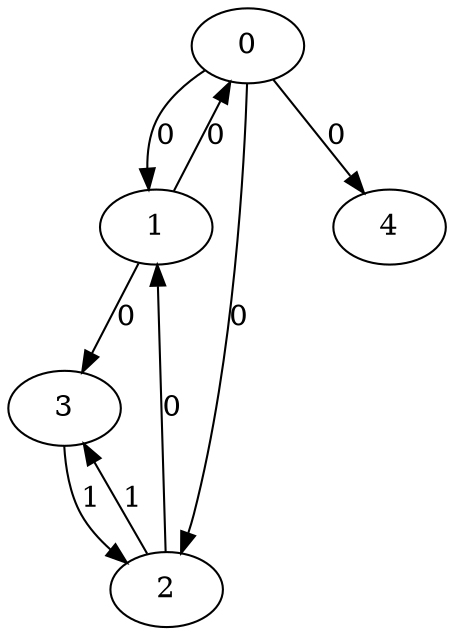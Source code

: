 // Source:909 Canonical: -1 0 0 -1 0 0 -1 -1 0 -1 -1 0 -1 1 -1 -1 -1 1 -1 -1 -1 -1 -1 -1 -1
digraph HRA_from_909_graph_000 {
  0 -> 1 [label="0"];
  0 -> 2 [label="0"];
  1 -> 0 [label="0"];
  1 -> 3 [label="0"];
  2 -> 1 [label="0"];
  2 -> 3 [label="1"];
  3 -> 2 [label="1"];
  0 -> 4 [label="0"];
}

// Source:909 Canonical: -1 0 0 -1 0 0 -1 -1 0 -1 -1 0 -1 1 -1 -1 -1 1 -1 -1 0 -1 -1 -1 -1
digraph HRA_from_909_graph_001 {
  0 -> 1 [label="0"];
  0 -> 2 [label="0"];
  1 -> 0 [label="0"];
  1 -> 3 [label="0"];
  2 -> 1 [label="0"];
  2 -> 3 [label="1"];
  3 -> 2 [label="1"];
  0 -> 4 [label="0"];
  4 -> 0 [label="0"];
}

// Source:909 Canonical: -1 0 0 -1 -1 0 -1 -1 0 0 -1 0 -1 1 -1 -1 -1 1 -1 -1 -1 -1 -1 -1 -1
digraph HRA_from_909_graph_002 {
  0 -> 1 [label="0"];
  0 -> 2 [label="0"];
  1 -> 0 [label="0"];
  1 -> 3 [label="0"];
  2 -> 1 [label="0"];
  2 -> 3 [label="1"];
  3 -> 2 [label="1"];
  1 -> 4 [label="0"];
}

// Source:909 Canonical: -1 0 0 -1 0 0 -1 -1 0 0 -1 0 -1 1 -1 -1 -1 1 -1 -1 -1 -1 -1 -1 -1
digraph HRA_from_909_graph_003 {
  0 -> 1 [label="0"];
  0 -> 2 [label="0"];
  1 -> 0 [label="0"];
  1 -> 3 [label="0"];
  2 -> 1 [label="0"];
  2 -> 3 [label="1"];
  3 -> 2 [label="1"];
  0 -> 4 [label="0"];
  1 -> 4 [label="0"];
}

// Source:909 Canonical: -1 0 0 -1 -1 0 -1 -1 0 0 -1 0 -1 1 -1 -1 -1 1 -1 -1 0 -1 -1 -1 -1
digraph HRA_from_909_graph_004 {
  0 -> 1 [label="0"];
  0 -> 2 [label="0"];
  1 -> 0 [label="0"];
  1 -> 3 [label="0"];
  2 -> 1 [label="0"];
  2 -> 3 [label="1"];
  3 -> 2 [label="1"];
  4 -> 0 [label="0"];
  1 -> 4 [label="0"];
}

// Source:909 Canonical: -1 0 0 -1 0 0 -1 -1 0 0 -1 0 -1 1 -1 -1 -1 1 -1 -1 0 -1 -1 -1 -1
digraph HRA_from_909_graph_005 {
  0 -> 1 [label="0"];
  0 -> 2 [label="0"];
  1 -> 0 [label="0"];
  1 -> 3 [label="0"];
  2 -> 1 [label="0"];
  2 -> 3 [label="1"];
  3 -> 2 [label="1"];
  0 -> 4 [label="0"];
  4 -> 0 [label="0"];
  1 -> 4 [label="0"];
}

// Source:909 Canonical: -1 0 0 -1 0 0 -1 -1 0 -1 -1 0 -1 1 -1 -1 -1 1 -1 -1 -1 0 -1 -1 -1
digraph HRA_from_909_graph_006 {
  0 -> 1 [label="0"];
  0 -> 2 [label="0"];
  1 -> 0 [label="0"];
  1 -> 3 [label="0"];
  2 -> 1 [label="0"];
  2 -> 3 [label="1"];
  3 -> 2 [label="1"];
  0 -> 4 [label="0"];
  4 -> 1 [label="0"];
}

// Source:909 Canonical: -1 0 0 -1 0 0 -1 -1 0 -1 -1 0 -1 1 -1 -1 -1 1 -1 -1 0 0 -1 -1 -1
digraph HRA_from_909_graph_007 {
  0 -> 1 [label="0"];
  0 -> 2 [label="0"];
  1 -> 0 [label="0"];
  1 -> 3 [label="0"];
  2 -> 1 [label="0"];
  2 -> 3 [label="1"];
  3 -> 2 [label="1"];
  0 -> 4 [label="0"];
  4 -> 0 [label="0"];
  4 -> 1 [label="0"];
}

// Source:909 Canonical: -1 0 0 -1 -1 0 -1 -1 0 0 -1 0 -1 1 -1 -1 -1 1 -1 -1 -1 0 -1 -1 -1
digraph HRA_from_909_graph_008 {
  0 -> 1 [label="0"];
  0 -> 2 [label="0"];
  1 -> 0 [label="0"];
  1 -> 3 [label="0"];
  2 -> 1 [label="0"];
  2 -> 3 [label="1"];
  3 -> 2 [label="1"];
  1 -> 4 [label="0"];
  4 -> 1 [label="0"];
}

// Source:909 Canonical: -1 0 0 -1 0 0 -1 -1 0 0 -1 0 -1 1 -1 -1 -1 1 -1 -1 -1 0 -1 -1 -1
digraph HRA_from_909_graph_009 {
  0 -> 1 [label="0"];
  0 -> 2 [label="0"];
  1 -> 0 [label="0"];
  1 -> 3 [label="0"];
  2 -> 1 [label="0"];
  2 -> 3 [label="1"];
  3 -> 2 [label="1"];
  0 -> 4 [label="0"];
  1 -> 4 [label="0"];
  4 -> 1 [label="0"];
}

// Source:909 Canonical: -1 0 0 -1 -1 0 -1 -1 0 0 -1 0 -1 1 -1 -1 -1 1 -1 -1 0 0 -1 -1 -1
digraph HRA_from_909_graph_010 {
  0 -> 1 [label="0"];
  0 -> 2 [label="0"];
  1 -> 0 [label="0"];
  1 -> 3 [label="0"];
  2 -> 1 [label="0"];
  2 -> 3 [label="1"];
  3 -> 2 [label="1"];
  4 -> 0 [label="0"];
  1 -> 4 [label="0"];
  4 -> 1 [label="0"];
}

// Source:909 Canonical: -1 0 0 -1 0 0 -1 -1 0 0 -1 0 -1 1 -1 -1 -1 1 -1 -1 0 0 -1 -1 -1
digraph HRA_from_909_graph_011 {
  0 -> 1 [label="0"];
  0 -> 2 [label="0"];
  1 -> 0 [label="0"];
  1 -> 3 [label="0"];
  2 -> 1 [label="0"];
  2 -> 3 [label="1"];
  3 -> 2 [label="1"];
  0 -> 4 [label="0"];
  4 -> 0 [label="0"];
  1 -> 4 [label="0"];
  4 -> 1 [label="0"];
}

// Source:909 Canonical: -1 0 0 -1 -1 0 -1 -1 0 -1 -1 0 -1 1 0 -1 -1 1 -1 -1 -1 -1 -1 -1 -1
digraph HRA_from_909_graph_012 {
  0 -> 1 [label="0"];
  0 -> 2 [label="0"];
  1 -> 0 [label="0"];
  1 -> 3 [label="0"];
  2 -> 1 [label="0"];
  2 -> 3 [label="1"];
  3 -> 2 [label="1"];
  2 -> 4 [label="0"];
}

// Source:909 Canonical: -1 0 0 -1 0 0 -1 -1 0 -1 -1 0 -1 1 0 -1 -1 1 -1 -1 -1 -1 -1 -1 -1
digraph HRA_from_909_graph_013 {
  0 -> 1 [label="0"];
  0 -> 2 [label="0"];
  1 -> 0 [label="0"];
  1 -> 3 [label="0"];
  2 -> 1 [label="0"];
  2 -> 3 [label="1"];
  3 -> 2 [label="1"];
  0 -> 4 [label="0"];
  2 -> 4 [label="0"];
}

// Source:909 Canonical: -1 0 0 -1 -1 0 -1 -1 0 -1 -1 0 -1 1 0 -1 -1 1 -1 -1 0 -1 -1 -1 -1
digraph HRA_from_909_graph_014 {
  0 -> 1 [label="0"];
  0 -> 2 [label="0"];
  1 -> 0 [label="0"];
  1 -> 3 [label="0"];
  2 -> 1 [label="0"];
  2 -> 3 [label="1"];
  3 -> 2 [label="1"];
  4 -> 0 [label="0"];
  2 -> 4 [label="0"];
}

// Source:909 Canonical: -1 0 0 -1 0 0 -1 -1 0 -1 -1 0 -1 1 0 -1 -1 1 -1 -1 0 -1 -1 -1 -1
digraph HRA_from_909_graph_015 {
  0 -> 1 [label="0"];
  0 -> 2 [label="0"];
  1 -> 0 [label="0"];
  1 -> 3 [label="0"];
  2 -> 1 [label="0"];
  2 -> 3 [label="1"];
  3 -> 2 [label="1"];
  0 -> 4 [label="0"];
  4 -> 0 [label="0"];
  2 -> 4 [label="0"];
}

// Source:909 Canonical: -1 0 0 -1 -1 0 -1 -1 0 0 -1 0 -1 1 0 -1 -1 1 -1 -1 -1 -1 -1 -1 -1
digraph HRA_from_909_graph_016 {
  0 -> 1 [label="0"];
  0 -> 2 [label="0"];
  1 -> 0 [label="0"];
  1 -> 3 [label="0"];
  2 -> 1 [label="0"];
  2 -> 3 [label="1"];
  3 -> 2 [label="1"];
  1 -> 4 [label="0"];
  2 -> 4 [label="0"];
}

// Source:909 Canonical: -1 0 0 -1 0 0 -1 -1 0 0 -1 0 -1 1 0 -1 -1 1 -1 -1 -1 -1 -1 -1 -1
digraph HRA_from_909_graph_017 {
  0 -> 1 [label="0"];
  0 -> 2 [label="0"];
  1 -> 0 [label="0"];
  1 -> 3 [label="0"];
  2 -> 1 [label="0"];
  2 -> 3 [label="1"];
  3 -> 2 [label="1"];
  0 -> 4 [label="0"];
  1 -> 4 [label="0"];
  2 -> 4 [label="0"];
}

// Source:909 Canonical: -1 0 0 -1 -1 0 -1 -1 0 0 -1 0 -1 1 0 -1 -1 1 -1 -1 0 -1 -1 -1 -1
digraph HRA_from_909_graph_018 {
  0 -> 1 [label="0"];
  0 -> 2 [label="0"];
  1 -> 0 [label="0"];
  1 -> 3 [label="0"];
  2 -> 1 [label="0"];
  2 -> 3 [label="1"];
  3 -> 2 [label="1"];
  4 -> 0 [label="0"];
  1 -> 4 [label="0"];
  2 -> 4 [label="0"];
}

// Source:909 Canonical: -1 0 0 -1 0 0 -1 -1 0 0 -1 0 -1 1 0 -1 -1 1 -1 -1 0 -1 -1 -1 -1
digraph HRA_from_909_graph_019 {
  0 -> 1 [label="0"];
  0 -> 2 [label="0"];
  1 -> 0 [label="0"];
  1 -> 3 [label="0"];
  2 -> 1 [label="0"];
  2 -> 3 [label="1"];
  3 -> 2 [label="1"];
  0 -> 4 [label="0"];
  4 -> 0 [label="0"];
  1 -> 4 [label="0"];
  2 -> 4 [label="0"];
}

// Source:909 Canonical: -1 0 0 -1 -1 0 -1 -1 0 -1 -1 0 -1 1 0 -1 -1 1 -1 -1 -1 0 -1 -1 -1
digraph HRA_from_909_graph_020 {
  0 -> 1 [label="0"];
  0 -> 2 [label="0"];
  1 -> 0 [label="0"];
  1 -> 3 [label="0"];
  2 -> 1 [label="0"];
  2 -> 3 [label="1"];
  3 -> 2 [label="1"];
  4 -> 1 [label="0"];
  2 -> 4 [label="0"];
}

// Source:909 Canonical: -1 0 0 -1 0 0 -1 -1 0 -1 -1 0 -1 1 0 -1 -1 1 -1 -1 -1 0 -1 -1 -1
digraph HRA_from_909_graph_021 {
  0 -> 1 [label="0"];
  0 -> 2 [label="0"];
  1 -> 0 [label="0"];
  1 -> 3 [label="0"];
  2 -> 1 [label="0"];
  2 -> 3 [label="1"];
  3 -> 2 [label="1"];
  0 -> 4 [label="0"];
  4 -> 1 [label="0"];
  2 -> 4 [label="0"];
}

// Source:909 Canonical: -1 0 0 -1 -1 0 -1 -1 0 -1 -1 0 -1 1 0 -1 -1 1 -1 -1 0 0 -1 -1 -1
digraph HRA_from_909_graph_022 {
  0 -> 1 [label="0"];
  0 -> 2 [label="0"];
  1 -> 0 [label="0"];
  1 -> 3 [label="0"];
  2 -> 1 [label="0"];
  2 -> 3 [label="1"];
  3 -> 2 [label="1"];
  4 -> 0 [label="0"];
  4 -> 1 [label="0"];
  2 -> 4 [label="0"];
}

// Source:909 Canonical: -1 0 0 -1 0 0 -1 -1 0 -1 -1 0 -1 1 0 -1 -1 1 -1 -1 0 0 -1 -1 -1
digraph HRA_from_909_graph_023 {
  0 -> 1 [label="0"];
  0 -> 2 [label="0"];
  1 -> 0 [label="0"];
  1 -> 3 [label="0"];
  2 -> 1 [label="0"];
  2 -> 3 [label="1"];
  3 -> 2 [label="1"];
  0 -> 4 [label="0"];
  4 -> 0 [label="0"];
  4 -> 1 [label="0"];
  2 -> 4 [label="0"];
}

// Source:909 Canonical: -1 0 0 -1 -1 0 -1 -1 0 0 -1 0 -1 1 0 -1 -1 1 -1 -1 -1 0 -1 -1 -1
digraph HRA_from_909_graph_024 {
  0 -> 1 [label="0"];
  0 -> 2 [label="0"];
  1 -> 0 [label="0"];
  1 -> 3 [label="0"];
  2 -> 1 [label="0"];
  2 -> 3 [label="1"];
  3 -> 2 [label="1"];
  1 -> 4 [label="0"];
  4 -> 1 [label="0"];
  2 -> 4 [label="0"];
}

// Source:909 Canonical: -1 0 0 -1 0 0 -1 -1 0 0 -1 0 -1 1 0 -1 -1 1 -1 -1 -1 0 -1 -1 -1
digraph HRA_from_909_graph_025 {
  0 -> 1 [label="0"];
  0 -> 2 [label="0"];
  1 -> 0 [label="0"];
  1 -> 3 [label="0"];
  2 -> 1 [label="0"];
  2 -> 3 [label="1"];
  3 -> 2 [label="1"];
  0 -> 4 [label="0"];
  1 -> 4 [label="0"];
  4 -> 1 [label="0"];
  2 -> 4 [label="0"];
}

// Source:909 Canonical: -1 0 0 -1 -1 0 -1 -1 0 0 -1 0 -1 1 0 -1 -1 1 -1 -1 0 0 -1 -1 -1
digraph HRA_from_909_graph_026 {
  0 -> 1 [label="0"];
  0 -> 2 [label="0"];
  1 -> 0 [label="0"];
  1 -> 3 [label="0"];
  2 -> 1 [label="0"];
  2 -> 3 [label="1"];
  3 -> 2 [label="1"];
  4 -> 0 [label="0"];
  1 -> 4 [label="0"];
  4 -> 1 [label="0"];
  2 -> 4 [label="0"];
}

// Source:909 Canonical: -1 0 0 -1 0 0 -1 -1 0 0 -1 0 -1 1 0 -1 -1 1 -1 -1 0 0 -1 -1 -1
digraph HRA_from_909_graph_027 {
  0 -> 1 [label="0"];
  0 -> 2 [label="0"];
  1 -> 0 [label="0"];
  1 -> 3 [label="0"];
  2 -> 1 [label="0"];
  2 -> 3 [label="1"];
  3 -> 2 [label="1"];
  0 -> 4 [label="0"];
  4 -> 0 [label="0"];
  1 -> 4 [label="0"];
  4 -> 1 [label="0"];
  2 -> 4 [label="0"];
}

// Source:909 Canonical: -1 0 0 -1 0 0 -1 -1 0 -1 -1 0 -1 1 -1 -1 -1 1 -1 -1 -1 -1 0 -1 -1
digraph HRA_from_909_graph_028 {
  0 -> 1 [label="0"];
  0 -> 2 [label="0"];
  1 -> 0 [label="0"];
  1 -> 3 [label="0"];
  2 -> 1 [label="0"];
  2 -> 3 [label="1"];
  3 -> 2 [label="1"];
  0 -> 4 [label="0"];
  4 -> 2 [label="0"];
}

// Source:909 Canonical: -1 0 0 -1 0 0 -1 -1 0 -1 -1 0 -1 1 -1 -1 -1 1 -1 -1 0 -1 0 -1 -1
digraph HRA_from_909_graph_029 {
  0 -> 1 [label="0"];
  0 -> 2 [label="0"];
  1 -> 0 [label="0"];
  1 -> 3 [label="0"];
  2 -> 1 [label="0"];
  2 -> 3 [label="1"];
  3 -> 2 [label="1"];
  0 -> 4 [label="0"];
  4 -> 0 [label="0"];
  4 -> 2 [label="0"];
}

// Source:909 Canonical: -1 0 0 -1 -1 0 -1 -1 0 0 -1 0 -1 1 -1 -1 -1 1 -1 -1 -1 -1 0 -1 -1
digraph HRA_from_909_graph_030 {
  0 -> 1 [label="0"];
  0 -> 2 [label="0"];
  1 -> 0 [label="0"];
  1 -> 3 [label="0"];
  2 -> 1 [label="0"];
  2 -> 3 [label="1"];
  3 -> 2 [label="1"];
  1 -> 4 [label="0"];
  4 -> 2 [label="0"];
}

// Source:909 Canonical: -1 0 0 -1 0 0 -1 -1 0 0 -1 0 -1 1 -1 -1 -1 1 -1 -1 -1 -1 0 -1 -1
digraph HRA_from_909_graph_031 {
  0 -> 1 [label="0"];
  0 -> 2 [label="0"];
  1 -> 0 [label="0"];
  1 -> 3 [label="0"];
  2 -> 1 [label="0"];
  2 -> 3 [label="1"];
  3 -> 2 [label="1"];
  0 -> 4 [label="0"];
  1 -> 4 [label="0"];
  4 -> 2 [label="0"];
}

// Source:909 Canonical: -1 0 0 -1 -1 0 -1 -1 0 0 -1 0 -1 1 -1 -1 -1 1 -1 -1 0 -1 0 -1 -1
digraph HRA_from_909_graph_032 {
  0 -> 1 [label="0"];
  0 -> 2 [label="0"];
  1 -> 0 [label="0"];
  1 -> 3 [label="0"];
  2 -> 1 [label="0"];
  2 -> 3 [label="1"];
  3 -> 2 [label="1"];
  4 -> 0 [label="0"];
  1 -> 4 [label="0"];
  4 -> 2 [label="0"];
}

// Source:909 Canonical: -1 0 0 -1 0 0 -1 -1 0 0 -1 0 -1 1 -1 -1 -1 1 -1 -1 0 -1 0 -1 -1
digraph HRA_from_909_graph_033 {
  0 -> 1 [label="0"];
  0 -> 2 [label="0"];
  1 -> 0 [label="0"];
  1 -> 3 [label="0"];
  2 -> 1 [label="0"];
  2 -> 3 [label="1"];
  3 -> 2 [label="1"];
  0 -> 4 [label="0"];
  4 -> 0 [label="0"];
  1 -> 4 [label="0"];
  4 -> 2 [label="0"];
}

// Source:909 Canonical: -1 0 0 -1 0 0 -1 -1 0 -1 -1 0 -1 1 -1 -1 -1 1 -1 -1 -1 0 0 -1 -1
digraph HRA_from_909_graph_034 {
  0 -> 1 [label="0"];
  0 -> 2 [label="0"];
  1 -> 0 [label="0"];
  1 -> 3 [label="0"];
  2 -> 1 [label="0"];
  2 -> 3 [label="1"];
  3 -> 2 [label="1"];
  0 -> 4 [label="0"];
  4 -> 1 [label="0"];
  4 -> 2 [label="0"];
}

// Source:909 Canonical: -1 0 0 -1 0 0 -1 -1 0 -1 -1 0 -1 1 -1 -1 -1 1 -1 -1 0 0 0 -1 -1
digraph HRA_from_909_graph_035 {
  0 -> 1 [label="0"];
  0 -> 2 [label="0"];
  1 -> 0 [label="0"];
  1 -> 3 [label="0"];
  2 -> 1 [label="0"];
  2 -> 3 [label="1"];
  3 -> 2 [label="1"];
  0 -> 4 [label="0"];
  4 -> 0 [label="0"];
  4 -> 1 [label="0"];
  4 -> 2 [label="0"];
}

// Source:909 Canonical: -1 0 0 -1 -1 0 -1 -1 0 0 -1 0 -1 1 -1 -1 -1 1 -1 -1 -1 0 0 -1 -1
digraph HRA_from_909_graph_036 {
  0 -> 1 [label="0"];
  0 -> 2 [label="0"];
  1 -> 0 [label="0"];
  1 -> 3 [label="0"];
  2 -> 1 [label="0"];
  2 -> 3 [label="1"];
  3 -> 2 [label="1"];
  1 -> 4 [label="0"];
  4 -> 1 [label="0"];
  4 -> 2 [label="0"];
}

// Source:909 Canonical: -1 0 0 -1 0 0 -1 -1 0 0 -1 0 -1 1 -1 -1 -1 1 -1 -1 -1 0 0 -1 -1
digraph HRA_from_909_graph_037 {
  0 -> 1 [label="0"];
  0 -> 2 [label="0"];
  1 -> 0 [label="0"];
  1 -> 3 [label="0"];
  2 -> 1 [label="0"];
  2 -> 3 [label="1"];
  3 -> 2 [label="1"];
  0 -> 4 [label="0"];
  1 -> 4 [label="0"];
  4 -> 1 [label="0"];
  4 -> 2 [label="0"];
}

// Source:909 Canonical: -1 0 0 -1 -1 0 -1 -1 0 0 -1 0 -1 1 -1 -1 -1 1 -1 -1 0 0 0 -1 -1
digraph HRA_from_909_graph_038 {
  0 -> 1 [label="0"];
  0 -> 2 [label="0"];
  1 -> 0 [label="0"];
  1 -> 3 [label="0"];
  2 -> 1 [label="0"];
  2 -> 3 [label="1"];
  3 -> 2 [label="1"];
  4 -> 0 [label="0"];
  1 -> 4 [label="0"];
  4 -> 1 [label="0"];
  4 -> 2 [label="0"];
}

// Source:909 Canonical: -1 0 0 -1 0 0 -1 -1 0 0 -1 0 -1 1 -1 -1 -1 1 -1 -1 0 0 0 -1 -1
digraph HRA_from_909_graph_039 {
  0 -> 1 [label="0"];
  0 -> 2 [label="0"];
  1 -> 0 [label="0"];
  1 -> 3 [label="0"];
  2 -> 1 [label="0"];
  2 -> 3 [label="1"];
  3 -> 2 [label="1"];
  0 -> 4 [label="0"];
  4 -> 0 [label="0"];
  1 -> 4 [label="0"];
  4 -> 1 [label="0"];
  4 -> 2 [label="0"];
}

// Source:909 Canonical: -1 0 0 -1 -1 0 -1 -1 0 -1 -1 0 -1 1 0 -1 -1 1 -1 -1 -1 -1 0 -1 -1
digraph HRA_from_909_graph_040 {
  0 -> 1 [label="0"];
  0 -> 2 [label="0"];
  1 -> 0 [label="0"];
  1 -> 3 [label="0"];
  2 -> 1 [label="0"];
  2 -> 3 [label="1"];
  3 -> 2 [label="1"];
  2 -> 4 [label="0"];
  4 -> 2 [label="0"];
}

// Source:909 Canonical: -1 0 0 -1 0 0 -1 -1 0 -1 -1 0 -1 1 0 -1 -1 1 -1 -1 -1 -1 0 -1 -1
digraph HRA_from_909_graph_041 {
  0 -> 1 [label="0"];
  0 -> 2 [label="0"];
  1 -> 0 [label="0"];
  1 -> 3 [label="0"];
  2 -> 1 [label="0"];
  2 -> 3 [label="1"];
  3 -> 2 [label="1"];
  0 -> 4 [label="0"];
  2 -> 4 [label="0"];
  4 -> 2 [label="0"];
}

// Source:909 Canonical: -1 0 0 -1 -1 0 -1 -1 0 -1 -1 0 -1 1 0 -1 -1 1 -1 -1 0 -1 0 -1 -1
digraph HRA_from_909_graph_042 {
  0 -> 1 [label="0"];
  0 -> 2 [label="0"];
  1 -> 0 [label="0"];
  1 -> 3 [label="0"];
  2 -> 1 [label="0"];
  2 -> 3 [label="1"];
  3 -> 2 [label="1"];
  4 -> 0 [label="0"];
  2 -> 4 [label="0"];
  4 -> 2 [label="0"];
}

// Source:909 Canonical: -1 0 0 -1 0 0 -1 -1 0 -1 -1 0 -1 1 0 -1 -1 1 -1 -1 0 -1 0 -1 -1
digraph HRA_from_909_graph_043 {
  0 -> 1 [label="0"];
  0 -> 2 [label="0"];
  1 -> 0 [label="0"];
  1 -> 3 [label="0"];
  2 -> 1 [label="0"];
  2 -> 3 [label="1"];
  3 -> 2 [label="1"];
  0 -> 4 [label="0"];
  4 -> 0 [label="0"];
  2 -> 4 [label="0"];
  4 -> 2 [label="0"];
}

// Source:909 Canonical: -1 0 0 -1 -1 0 -1 -1 0 0 -1 0 -1 1 0 -1 -1 1 -1 -1 -1 -1 0 -1 -1
digraph HRA_from_909_graph_044 {
  0 -> 1 [label="0"];
  0 -> 2 [label="0"];
  1 -> 0 [label="0"];
  1 -> 3 [label="0"];
  2 -> 1 [label="0"];
  2 -> 3 [label="1"];
  3 -> 2 [label="1"];
  1 -> 4 [label="0"];
  2 -> 4 [label="0"];
  4 -> 2 [label="0"];
}

// Source:909 Canonical: -1 0 0 -1 0 0 -1 -1 0 0 -1 0 -1 1 0 -1 -1 1 -1 -1 -1 -1 0 -1 -1
digraph HRA_from_909_graph_045 {
  0 -> 1 [label="0"];
  0 -> 2 [label="0"];
  1 -> 0 [label="0"];
  1 -> 3 [label="0"];
  2 -> 1 [label="0"];
  2 -> 3 [label="1"];
  3 -> 2 [label="1"];
  0 -> 4 [label="0"];
  1 -> 4 [label="0"];
  2 -> 4 [label="0"];
  4 -> 2 [label="0"];
}

// Source:909 Canonical: -1 0 0 -1 -1 0 -1 -1 0 0 -1 0 -1 1 0 -1 -1 1 -1 -1 0 -1 0 -1 -1
digraph HRA_from_909_graph_046 {
  0 -> 1 [label="0"];
  0 -> 2 [label="0"];
  1 -> 0 [label="0"];
  1 -> 3 [label="0"];
  2 -> 1 [label="0"];
  2 -> 3 [label="1"];
  3 -> 2 [label="1"];
  4 -> 0 [label="0"];
  1 -> 4 [label="0"];
  2 -> 4 [label="0"];
  4 -> 2 [label="0"];
}

// Source:909 Canonical: -1 0 0 -1 0 0 -1 -1 0 0 -1 0 -1 1 0 -1 -1 1 -1 -1 0 -1 0 -1 -1
digraph HRA_from_909_graph_047 {
  0 -> 1 [label="0"];
  0 -> 2 [label="0"];
  1 -> 0 [label="0"];
  1 -> 3 [label="0"];
  2 -> 1 [label="0"];
  2 -> 3 [label="1"];
  3 -> 2 [label="1"];
  0 -> 4 [label="0"];
  4 -> 0 [label="0"];
  1 -> 4 [label="0"];
  2 -> 4 [label="0"];
  4 -> 2 [label="0"];
}

// Source:909 Canonical: -1 0 0 -1 -1 0 -1 -1 0 -1 -1 0 -1 1 0 -1 -1 1 -1 -1 -1 0 0 -1 -1
digraph HRA_from_909_graph_048 {
  0 -> 1 [label="0"];
  0 -> 2 [label="0"];
  1 -> 0 [label="0"];
  1 -> 3 [label="0"];
  2 -> 1 [label="0"];
  2 -> 3 [label="1"];
  3 -> 2 [label="1"];
  4 -> 1 [label="0"];
  2 -> 4 [label="0"];
  4 -> 2 [label="0"];
}

// Source:909 Canonical: -1 0 0 -1 0 0 -1 -1 0 -1 -1 0 -1 1 0 -1 -1 1 -1 -1 -1 0 0 -1 -1
digraph HRA_from_909_graph_049 {
  0 -> 1 [label="0"];
  0 -> 2 [label="0"];
  1 -> 0 [label="0"];
  1 -> 3 [label="0"];
  2 -> 1 [label="0"];
  2 -> 3 [label="1"];
  3 -> 2 [label="1"];
  0 -> 4 [label="0"];
  4 -> 1 [label="0"];
  2 -> 4 [label="0"];
  4 -> 2 [label="0"];
}

// Source:909 Canonical: -1 0 0 -1 -1 0 -1 -1 0 -1 -1 0 -1 1 0 -1 -1 1 -1 -1 0 0 0 -1 -1
digraph HRA_from_909_graph_050 {
  0 -> 1 [label="0"];
  0 -> 2 [label="0"];
  1 -> 0 [label="0"];
  1 -> 3 [label="0"];
  2 -> 1 [label="0"];
  2 -> 3 [label="1"];
  3 -> 2 [label="1"];
  4 -> 0 [label="0"];
  4 -> 1 [label="0"];
  2 -> 4 [label="0"];
  4 -> 2 [label="0"];
}

// Source:909 Canonical: -1 0 0 -1 0 0 -1 -1 0 -1 -1 0 -1 1 0 -1 -1 1 -1 -1 0 0 0 -1 -1
digraph HRA_from_909_graph_051 {
  0 -> 1 [label="0"];
  0 -> 2 [label="0"];
  1 -> 0 [label="0"];
  1 -> 3 [label="0"];
  2 -> 1 [label="0"];
  2 -> 3 [label="1"];
  3 -> 2 [label="1"];
  0 -> 4 [label="0"];
  4 -> 0 [label="0"];
  4 -> 1 [label="0"];
  2 -> 4 [label="0"];
  4 -> 2 [label="0"];
}

// Source:909 Canonical: -1 0 0 -1 -1 0 -1 -1 0 0 -1 0 -1 1 0 -1 -1 1 -1 -1 -1 0 0 -1 -1
digraph HRA_from_909_graph_052 {
  0 -> 1 [label="0"];
  0 -> 2 [label="0"];
  1 -> 0 [label="0"];
  1 -> 3 [label="0"];
  2 -> 1 [label="0"];
  2 -> 3 [label="1"];
  3 -> 2 [label="1"];
  1 -> 4 [label="0"];
  4 -> 1 [label="0"];
  2 -> 4 [label="0"];
  4 -> 2 [label="0"];
}

// Source:909 Canonical: -1 0 0 -1 0 0 -1 -1 0 0 -1 0 -1 1 0 -1 -1 1 -1 -1 -1 0 0 -1 -1
digraph HRA_from_909_graph_053 {
  0 -> 1 [label="0"];
  0 -> 2 [label="0"];
  1 -> 0 [label="0"];
  1 -> 3 [label="0"];
  2 -> 1 [label="0"];
  2 -> 3 [label="1"];
  3 -> 2 [label="1"];
  0 -> 4 [label="0"];
  1 -> 4 [label="0"];
  4 -> 1 [label="0"];
  2 -> 4 [label="0"];
  4 -> 2 [label="0"];
}

// Source:909 Canonical: -1 0 0 -1 -1 0 -1 -1 0 0 -1 0 -1 1 0 -1 -1 1 -1 -1 0 0 0 -1 -1
digraph HRA_from_909_graph_054 {
  0 -> 1 [label="0"];
  0 -> 2 [label="0"];
  1 -> 0 [label="0"];
  1 -> 3 [label="0"];
  2 -> 1 [label="0"];
  2 -> 3 [label="1"];
  3 -> 2 [label="1"];
  4 -> 0 [label="0"];
  1 -> 4 [label="0"];
  4 -> 1 [label="0"];
  2 -> 4 [label="0"];
  4 -> 2 [label="0"];
}

// Source:909 Canonical: -1 0 0 -1 0 0 -1 -1 0 0 -1 0 -1 1 0 -1 -1 1 -1 -1 0 0 0 -1 -1
digraph HRA_from_909_graph_055 {
  0 -> 1 [label="0"];
  0 -> 2 [label="0"];
  1 -> 0 [label="0"];
  1 -> 3 [label="0"];
  2 -> 1 [label="0"];
  2 -> 3 [label="1"];
  3 -> 2 [label="1"];
  0 -> 4 [label="0"];
  4 -> 0 [label="0"];
  1 -> 4 [label="0"];
  4 -> 1 [label="0"];
  2 -> 4 [label="0"];
  4 -> 2 [label="0"];
}

// Source:909 Canonical: -1 0 0 -1 -1 0 -1 -1 0 -1 -1 0 -1 1 -1 -1 -1 1 -1 0 -1 -1 -1 -1 -1
digraph HRA_from_909_graph_056 {
  0 -> 1 [label="0"];
  0 -> 2 [label="0"];
  1 -> 0 [label="0"];
  1 -> 3 [label="0"];
  2 -> 1 [label="0"];
  2 -> 3 [label="1"];
  3 -> 2 [label="1"];
  3 -> 4 [label="0"];
}

// Source:909 Canonical: -1 0 0 -1 0 0 -1 -1 0 -1 -1 0 -1 1 -1 -1 -1 1 -1 0 -1 -1 -1 -1 -1
digraph HRA_from_909_graph_057 {
  0 -> 1 [label="0"];
  0 -> 2 [label="0"];
  1 -> 0 [label="0"];
  1 -> 3 [label="0"];
  2 -> 1 [label="0"];
  2 -> 3 [label="1"];
  3 -> 2 [label="1"];
  0 -> 4 [label="0"];
  3 -> 4 [label="0"];
}

// Source:909 Canonical: -1 0 0 -1 -1 0 -1 -1 0 -1 -1 0 -1 1 -1 -1 -1 1 -1 0 0 -1 -1 -1 -1
digraph HRA_from_909_graph_058 {
  0 -> 1 [label="0"];
  0 -> 2 [label="0"];
  1 -> 0 [label="0"];
  1 -> 3 [label="0"];
  2 -> 1 [label="0"];
  2 -> 3 [label="1"];
  3 -> 2 [label="1"];
  4 -> 0 [label="0"];
  3 -> 4 [label="0"];
}

// Source:909 Canonical: -1 0 0 -1 0 0 -1 -1 0 -1 -1 0 -1 1 -1 -1 -1 1 -1 0 0 -1 -1 -1 -1
digraph HRA_from_909_graph_059 {
  0 -> 1 [label="0"];
  0 -> 2 [label="0"];
  1 -> 0 [label="0"];
  1 -> 3 [label="0"];
  2 -> 1 [label="0"];
  2 -> 3 [label="1"];
  3 -> 2 [label="1"];
  0 -> 4 [label="0"];
  4 -> 0 [label="0"];
  3 -> 4 [label="0"];
}

// Source:909 Canonical: -1 0 0 -1 -1 0 -1 -1 0 0 -1 0 -1 1 -1 -1 -1 1 -1 0 -1 -1 -1 -1 -1
digraph HRA_from_909_graph_060 {
  0 -> 1 [label="0"];
  0 -> 2 [label="0"];
  1 -> 0 [label="0"];
  1 -> 3 [label="0"];
  2 -> 1 [label="0"];
  2 -> 3 [label="1"];
  3 -> 2 [label="1"];
  1 -> 4 [label="0"];
  3 -> 4 [label="0"];
}

// Source:909 Canonical: -1 0 0 -1 0 0 -1 -1 0 0 -1 0 -1 1 -1 -1 -1 1 -1 0 -1 -1 -1 -1 -1
digraph HRA_from_909_graph_061 {
  0 -> 1 [label="0"];
  0 -> 2 [label="0"];
  1 -> 0 [label="0"];
  1 -> 3 [label="0"];
  2 -> 1 [label="0"];
  2 -> 3 [label="1"];
  3 -> 2 [label="1"];
  0 -> 4 [label="0"];
  1 -> 4 [label="0"];
  3 -> 4 [label="0"];
}

// Source:909 Canonical: -1 0 0 -1 -1 0 -1 -1 0 0 -1 0 -1 1 -1 -1 -1 1 -1 0 0 -1 -1 -1 -1
digraph HRA_from_909_graph_062 {
  0 -> 1 [label="0"];
  0 -> 2 [label="0"];
  1 -> 0 [label="0"];
  1 -> 3 [label="0"];
  2 -> 1 [label="0"];
  2 -> 3 [label="1"];
  3 -> 2 [label="1"];
  4 -> 0 [label="0"];
  1 -> 4 [label="0"];
  3 -> 4 [label="0"];
}

// Source:909 Canonical: -1 0 0 -1 0 0 -1 -1 0 0 -1 0 -1 1 -1 -1 -1 1 -1 0 0 -1 -1 -1 -1
digraph HRA_from_909_graph_063 {
  0 -> 1 [label="0"];
  0 -> 2 [label="0"];
  1 -> 0 [label="0"];
  1 -> 3 [label="0"];
  2 -> 1 [label="0"];
  2 -> 3 [label="1"];
  3 -> 2 [label="1"];
  0 -> 4 [label="0"];
  4 -> 0 [label="0"];
  1 -> 4 [label="0"];
  3 -> 4 [label="0"];
}

// Source:909 Canonical: -1 0 0 -1 -1 0 -1 -1 0 -1 -1 0 -1 1 -1 -1 -1 1 -1 0 -1 0 -1 -1 -1
digraph HRA_from_909_graph_064 {
  0 -> 1 [label="0"];
  0 -> 2 [label="0"];
  1 -> 0 [label="0"];
  1 -> 3 [label="0"];
  2 -> 1 [label="0"];
  2 -> 3 [label="1"];
  3 -> 2 [label="1"];
  4 -> 1 [label="0"];
  3 -> 4 [label="0"];
}

// Source:909 Canonical: -1 0 0 -1 0 0 -1 -1 0 -1 -1 0 -1 1 -1 -1 -1 1 -1 0 -1 0 -1 -1 -1
digraph HRA_from_909_graph_065 {
  0 -> 1 [label="0"];
  0 -> 2 [label="0"];
  1 -> 0 [label="0"];
  1 -> 3 [label="0"];
  2 -> 1 [label="0"];
  2 -> 3 [label="1"];
  3 -> 2 [label="1"];
  0 -> 4 [label="0"];
  4 -> 1 [label="0"];
  3 -> 4 [label="0"];
}

// Source:909 Canonical: -1 0 0 -1 -1 0 -1 -1 0 -1 -1 0 -1 1 -1 -1 -1 1 -1 0 0 0 -1 -1 -1
digraph HRA_from_909_graph_066 {
  0 -> 1 [label="0"];
  0 -> 2 [label="0"];
  1 -> 0 [label="0"];
  1 -> 3 [label="0"];
  2 -> 1 [label="0"];
  2 -> 3 [label="1"];
  3 -> 2 [label="1"];
  4 -> 0 [label="0"];
  4 -> 1 [label="0"];
  3 -> 4 [label="0"];
}

// Source:909 Canonical: -1 0 0 -1 0 0 -1 -1 0 -1 -1 0 -1 1 -1 -1 -1 1 -1 0 0 0 -1 -1 -1
digraph HRA_from_909_graph_067 {
  0 -> 1 [label="0"];
  0 -> 2 [label="0"];
  1 -> 0 [label="0"];
  1 -> 3 [label="0"];
  2 -> 1 [label="0"];
  2 -> 3 [label="1"];
  3 -> 2 [label="1"];
  0 -> 4 [label="0"];
  4 -> 0 [label="0"];
  4 -> 1 [label="0"];
  3 -> 4 [label="0"];
}

// Source:909 Canonical: -1 0 0 -1 -1 0 -1 -1 0 0 -1 0 -1 1 -1 -1 -1 1 -1 0 -1 0 -1 -1 -1
digraph HRA_from_909_graph_068 {
  0 -> 1 [label="0"];
  0 -> 2 [label="0"];
  1 -> 0 [label="0"];
  1 -> 3 [label="0"];
  2 -> 1 [label="0"];
  2 -> 3 [label="1"];
  3 -> 2 [label="1"];
  1 -> 4 [label="0"];
  4 -> 1 [label="0"];
  3 -> 4 [label="0"];
}

// Source:909 Canonical: -1 0 0 -1 0 0 -1 -1 0 0 -1 0 -1 1 -1 -1 -1 1 -1 0 -1 0 -1 -1 -1
digraph HRA_from_909_graph_069 {
  0 -> 1 [label="0"];
  0 -> 2 [label="0"];
  1 -> 0 [label="0"];
  1 -> 3 [label="0"];
  2 -> 1 [label="0"];
  2 -> 3 [label="1"];
  3 -> 2 [label="1"];
  0 -> 4 [label="0"];
  1 -> 4 [label="0"];
  4 -> 1 [label="0"];
  3 -> 4 [label="0"];
}

// Source:909 Canonical: -1 0 0 -1 -1 0 -1 -1 0 0 -1 0 -1 1 -1 -1 -1 1 -1 0 0 0 -1 -1 -1
digraph HRA_from_909_graph_070 {
  0 -> 1 [label="0"];
  0 -> 2 [label="0"];
  1 -> 0 [label="0"];
  1 -> 3 [label="0"];
  2 -> 1 [label="0"];
  2 -> 3 [label="1"];
  3 -> 2 [label="1"];
  4 -> 0 [label="0"];
  1 -> 4 [label="0"];
  4 -> 1 [label="0"];
  3 -> 4 [label="0"];
}

// Source:909 Canonical: -1 0 0 -1 0 0 -1 -1 0 0 -1 0 -1 1 -1 -1 -1 1 -1 0 0 0 -1 -1 -1
digraph HRA_from_909_graph_071 {
  0 -> 1 [label="0"];
  0 -> 2 [label="0"];
  1 -> 0 [label="0"];
  1 -> 3 [label="0"];
  2 -> 1 [label="0"];
  2 -> 3 [label="1"];
  3 -> 2 [label="1"];
  0 -> 4 [label="0"];
  4 -> 0 [label="0"];
  1 -> 4 [label="0"];
  4 -> 1 [label="0"];
  3 -> 4 [label="0"];
}

// Source:909 Canonical: -1 0 0 -1 -1 0 -1 -1 0 -1 -1 0 -1 1 0 -1 -1 1 -1 0 -1 -1 -1 -1 -1
digraph HRA_from_909_graph_072 {
  0 -> 1 [label="0"];
  0 -> 2 [label="0"];
  1 -> 0 [label="0"];
  1 -> 3 [label="0"];
  2 -> 1 [label="0"];
  2 -> 3 [label="1"];
  3 -> 2 [label="1"];
  2 -> 4 [label="0"];
  3 -> 4 [label="0"];
}

// Source:909 Canonical: -1 0 0 -1 0 0 -1 -1 0 -1 -1 0 -1 1 0 -1 -1 1 -1 0 -1 -1 -1 -1 -1
digraph HRA_from_909_graph_073 {
  0 -> 1 [label="0"];
  0 -> 2 [label="0"];
  1 -> 0 [label="0"];
  1 -> 3 [label="0"];
  2 -> 1 [label="0"];
  2 -> 3 [label="1"];
  3 -> 2 [label="1"];
  0 -> 4 [label="0"];
  2 -> 4 [label="0"];
  3 -> 4 [label="0"];
}

// Source:909 Canonical: -1 0 0 -1 -1 0 -1 -1 0 -1 -1 0 -1 1 0 -1 -1 1 -1 0 0 -1 -1 -1 -1
digraph HRA_from_909_graph_074 {
  0 -> 1 [label="0"];
  0 -> 2 [label="0"];
  1 -> 0 [label="0"];
  1 -> 3 [label="0"];
  2 -> 1 [label="0"];
  2 -> 3 [label="1"];
  3 -> 2 [label="1"];
  4 -> 0 [label="0"];
  2 -> 4 [label="0"];
  3 -> 4 [label="0"];
}

// Source:909 Canonical: -1 0 0 -1 0 0 -1 -1 0 -1 -1 0 -1 1 0 -1 -1 1 -1 0 0 -1 -1 -1 -1
digraph HRA_from_909_graph_075 {
  0 -> 1 [label="0"];
  0 -> 2 [label="0"];
  1 -> 0 [label="0"];
  1 -> 3 [label="0"];
  2 -> 1 [label="0"];
  2 -> 3 [label="1"];
  3 -> 2 [label="1"];
  0 -> 4 [label="0"];
  4 -> 0 [label="0"];
  2 -> 4 [label="0"];
  3 -> 4 [label="0"];
}

// Source:909 Canonical: -1 0 0 -1 -1 0 -1 -1 0 0 -1 0 -1 1 0 -1 -1 1 -1 0 -1 -1 -1 -1 -1
digraph HRA_from_909_graph_076 {
  0 -> 1 [label="0"];
  0 -> 2 [label="0"];
  1 -> 0 [label="0"];
  1 -> 3 [label="0"];
  2 -> 1 [label="0"];
  2 -> 3 [label="1"];
  3 -> 2 [label="1"];
  1 -> 4 [label="0"];
  2 -> 4 [label="0"];
  3 -> 4 [label="0"];
}

// Source:909 Canonical: -1 0 0 -1 0 0 -1 -1 0 0 -1 0 -1 1 0 -1 -1 1 -1 0 -1 -1 -1 -1 -1
digraph HRA_from_909_graph_077 {
  0 -> 1 [label="0"];
  0 -> 2 [label="0"];
  1 -> 0 [label="0"];
  1 -> 3 [label="0"];
  2 -> 1 [label="0"];
  2 -> 3 [label="1"];
  3 -> 2 [label="1"];
  0 -> 4 [label="0"];
  1 -> 4 [label="0"];
  2 -> 4 [label="0"];
  3 -> 4 [label="0"];
}

// Source:909 Canonical: -1 0 0 -1 -1 0 -1 -1 0 0 -1 0 -1 1 0 -1 -1 1 -1 0 0 -1 -1 -1 -1
digraph HRA_from_909_graph_078 {
  0 -> 1 [label="0"];
  0 -> 2 [label="0"];
  1 -> 0 [label="0"];
  1 -> 3 [label="0"];
  2 -> 1 [label="0"];
  2 -> 3 [label="1"];
  3 -> 2 [label="1"];
  4 -> 0 [label="0"];
  1 -> 4 [label="0"];
  2 -> 4 [label="0"];
  3 -> 4 [label="0"];
}

// Source:909 Canonical: -1 0 0 -1 0 0 -1 -1 0 0 -1 0 -1 1 0 -1 -1 1 -1 0 0 -1 -1 -1 -1
digraph HRA_from_909_graph_079 {
  0 -> 1 [label="0"];
  0 -> 2 [label="0"];
  1 -> 0 [label="0"];
  1 -> 3 [label="0"];
  2 -> 1 [label="0"];
  2 -> 3 [label="1"];
  3 -> 2 [label="1"];
  0 -> 4 [label="0"];
  4 -> 0 [label="0"];
  1 -> 4 [label="0"];
  2 -> 4 [label="0"];
  3 -> 4 [label="0"];
}

// Source:909 Canonical: -1 0 0 -1 -1 0 -1 -1 0 -1 -1 0 -1 1 0 -1 -1 1 -1 0 -1 0 -1 -1 -1
digraph HRA_from_909_graph_080 {
  0 -> 1 [label="0"];
  0 -> 2 [label="0"];
  1 -> 0 [label="0"];
  1 -> 3 [label="0"];
  2 -> 1 [label="0"];
  2 -> 3 [label="1"];
  3 -> 2 [label="1"];
  4 -> 1 [label="0"];
  2 -> 4 [label="0"];
  3 -> 4 [label="0"];
}

// Source:909 Canonical: -1 0 0 -1 0 0 -1 -1 0 -1 -1 0 -1 1 0 -1 -1 1 -1 0 -1 0 -1 -1 -1
digraph HRA_from_909_graph_081 {
  0 -> 1 [label="0"];
  0 -> 2 [label="0"];
  1 -> 0 [label="0"];
  1 -> 3 [label="0"];
  2 -> 1 [label="0"];
  2 -> 3 [label="1"];
  3 -> 2 [label="1"];
  0 -> 4 [label="0"];
  4 -> 1 [label="0"];
  2 -> 4 [label="0"];
  3 -> 4 [label="0"];
}

// Source:909 Canonical: -1 0 0 -1 -1 0 -1 -1 0 -1 -1 0 -1 1 0 -1 -1 1 -1 0 0 0 -1 -1 -1
digraph HRA_from_909_graph_082 {
  0 -> 1 [label="0"];
  0 -> 2 [label="0"];
  1 -> 0 [label="0"];
  1 -> 3 [label="0"];
  2 -> 1 [label="0"];
  2 -> 3 [label="1"];
  3 -> 2 [label="1"];
  4 -> 0 [label="0"];
  4 -> 1 [label="0"];
  2 -> 4 [label="0"];
  3 -> 4 [label="0"];
}

// Source:909 Canonical: -1 0 0 -1 0 0 -1 -1 0 -1 -1 0 -1 1 0 -1 -1 1 -1 0 0 0 -1 -1 -1
digraph HRA_from_909_graph_083 {
  0 -> 1 [label="0"];
  0 -> 2 [label="0"];
  1 -> 0 [label="0"];
  1 -> 3 [label="0"];
  2 -> 1 [label="0"];
  2 -> 3 [label="1"];
  3 -> 2 [label="1"];
  0 -> 4 [label="0"];
  4 -> 0 [label="0"];
  4 -> 1 [label="0"];
  2 -> 4 [label="0"];
  3 -> 4 [label="0"];
}

// Source:909 Canonical: -1 0 0 -1 -1 0 -1 -1 0 0 -1 0 -1 1 0 -1 -1 1 -1 0 -1 0 -1 -1 -1
digraph HRA_from_909_graph_084 {
  0 -> 1 [label="0"];
  0 -> 2 [label="0"];
  1 -> 0 [label="0"];
  1 -> 3 [label="0"];
  2 -> 1 [label="0"];
  2 -> 3 [label="1"];
  3 -> 2 [label="1"];
  1 -> 4 [label="0"];
  4 -> 1 [label="0"];
  2 -> 4 [label="0"];
  3 -> 4 [label="0"];
}

// Source:909 Canonical: -1 0 0 -1 0 0 -1 -1 0 0 -1 0 -1 1 0 -1 -1 1 -1 0 -1 0 -1 -1 -1
digraph HRA_from_909_graph_085 {
  0 -> 1 [label="0"];
  0 -> 2 [label="0"];
  1 -> 0 [label="0"];
  1 -> 3 [label="0"];
  2 -> 1 [label="0"];
  2 -> 3 [label="1"];
  3 -> 2 [label="1"];
  0 -> 4 [label="0"];
  1 -> 4 [label="0"];
  4 -> 1 [label="0"];
  2 -> 4 [label="0"];
  3 -> 4 [label="0"];
}

// Source:909 Canonical: -1 0 0 -1 -1 0 -1 -1 0 0 -1 0 -1 1 0 -1 -1 1 -1 0 0 0 -1 -1 -1
digraph HRA_from_909_graph_086 {
  0 -> 1 [label="0"];
  0 -> 2 [label="0"];
  1 -> 0 [label="0"];
  1 -> 3 [label="0"];
  2 -> 1 [label="0"];
  2 -> 3 [label="1"];
  3 -> 2 [label="1"];
  4 -> 0 [label="0"];
  1 -> 4 [label="0"];
  4 -> 1 [label="0"];
  2 -> 4 [label="0"];
  3 -> 4 [label="0"];
}

// Source:909 Canonical: -1 0 0 -1 0 0 -1 -1 0 0 -1 0 -1 1 0 -1 -1 1 -1 0 0 0 -1 -1 -1
digraph HRA_from_909_graph_087 {
  0 -> 1 [label="0"];
  0 -> 2 [label="0"];
  1 -> 0 [label="0"];
  1 -> 3 [label="0"];
  2 -> 1 [label="0"];
  2 -> 3 [label="1"];
  3 -> 2 [label="1"];
  0 -> 4 [label="0"];
  4 -> 0 [label="0"];
  1 -> 4 [label="0"];
  4 -> 1 [label="0"];
  2 -> 4 [label="0"];
  3 -> 4 [label="0"];
}

// Source:909 Canonical: -1 0 0 -1 -1 0 -1 -1 0 -1 -1 0 -1 1 -1 -1 -1 1 -1 0 -1 -1 0 -1 -1
digraph HRA_from_909_graph_088 {
  0 -> 1 [label="0"];
  0 -> 2 [label="0"];
  1 -> 0 [label="0"];
  1 -> 3 [label="0"];
  2 -> 1 [label="0"];
  2 -> 3 [label="1"];
  3 -> 2 [label="1"];
  4 -> 2 [label="0"];
  3 -> 4 [label="0"];
}

// Source:909 Canonical: -1 0 0 -1 0 0 -1 -1 0 -1 -1 0 -1 1 -1 -1 -1 1 -1 0 -1 -1 0 -1 -1
digraph HRA_from_909_graph_089 {
  0 -> 1 [label="0"];
  0 -> 2 [label="0"];
  1 -> 0 [label="0"];
  1 -> 3 [label="0"];
  2 -> 1 [label="0"];
  2 -> 3 [label="1"];
  3 -> 2 [label="1"];
  0 -> 4 [label="0"];
  4 -> 2 [label="0"];
  3 -> 4 [label="0"];
}

// Source:909 Canonical: -1 0 0 -1 -1 0 -1 -1 0 -1 -1 0 -1 1 -1 -1 -1 1 -1 0 0 -1 0 -1 -1
digraph HRA_from_909_graph_090 {
  0 -> 1 [label="0"];
  0 -> 2 [label="0"];
  1 -> 0 [label="0"];
  1 -> 3 [label="0"];
  2 -> 1 [label="0"];
  2 -> 3 [label="1"];
  3 -> 2 [label="1"];
  4 -> 0 [label="0"];
  4 -> 2 [label="0"];
  3 -> 4 [label="0"];
}

// Source:909 Canonical: -1 0 0 -1 0 0 -1 -1 0 -1 -1 0 -1 1 -1 -1 -1 1 -1 0 0 -1 0 -1 -1
digraph HRA_from_909_graph_091 {
  0 -> 1 [label="0"];
  0 -> 2 [label="0"];
  1 -> 0 [label="0"];
  1 -> 3 [label="0"];
  2 -> 1 [label="0"];
  2 -> 3 [label="1"];
  3 -> 2 [label="1"];
  0 -> 4 [label="0"];
  4 -> 0 [label="0"];
  4 -> 2 [label="0"];
  3 -> 4 [label="0"];
}

// Source:909 Canonical: -1 0 0 -1 -1 0 -1 -1 0 0 -1 0 -1 1 -1 -1 -1 1 -1 0 -1 -1 0 -1 -1
digraph HRA_from_909_graph_092 {
  0 -> 1 [label="0"];
  0 -> 2 [label="0"];
  1 -> 0 [label="0"];
  1 -> 3 [label="0"];
  2 -> 1 [label="0"];
  2 -> 3 [label="1"];
  3 -> 2 [label="1"];
  1 -> 4 [label="0"];
  4 -> 2 [label="0"];
  3 -> 4 [label="0"];
}

// Source:909 Canonical: -1 0 0 -1 0 0 -1 -1 0 0 -1 0 -1 1 -1 -1 -1 1 -1 0 -1 -1 0 -1 -1
digraph HRA_from_909_graph_093 {
  0 -> 1 [label="0"];
  0 -> 2 [label="0"];
  1 -> 0 [label="0"];
  1 -> 3 [label="0"];
  2 -> 1 [label="0"];
  2 -> 3 [label="1"];
  3 -> 2 [label="1"];
  0 -> 4 [label="0"];
  1 -> 4 [label="0"];
  4 -> 2 [label="0"];
  3 -> 4 [label="0"];
}

// Source:909 Canonical: -1 0 0 -1 -1 0 -1 -1 0 0 -1 0 -1 1 -1 -1 -1 1 -1 0 0 -1 0 -1 -1
digraph HRA_from_909_graph_094 {
  0 -> 1 [label="0"];
  0 -> 2 [label="0"];
  1 -> 0 [label="0"];
  1 -> 3 [label="0"];
  2 -> 1 [label="0"];
  2 -> 3 [label="1"];
  3 -> 2 [label="1"];
  4 -> 0 [label="0"];
  1 -> 4 [label="0"];
  4 -> 2 [label="0"];
  3 -> 4 [label="0"];
}

// Source:909 Canonical: -1 0 0 -1 0 0 -1 -1 0 0 -1 0 -1 1 -1 -1 -1 1 -1 0 0 -1 0 -1 -1
digraph HRA_from_909_graph_095 {
  0 -> 1 [label="0"];
  0 -> 2 [label="0"];
  1 -> 0 [label="0"];
  1 -> 3 [label="0"];
  2 -> 1 [label="0"];
  2 -> 3 [label="1"];
  3 -> 2 [label="1"];
  0 -> 4 [label="0"];
  4 -> 0 [label="0"];
  1 -> 4 [label="0"];
  4 -> 2 [label="0"];
  3 -> 4 [label="0"];
}

// Source:909 Canonical: -1 0 0 -1 -1 0 -1 -1 0 -1 -1 0 -1 1 -1 -1 -1 1 -1 0 -1 0 0 -1 -1
digraph HRA_from_909_graph_096 {
  0 -> 1 [label="0"];
  0 -> 2 [label="0"];
  1 -> 0 [label="0"];
  1 -> 3 [label="0"];
  2 -> 1 [label="0"];
  2 -> 3 [label="1"];
  3 -> 2 [label="1"];
  4 -> 1 [label="0"];
  4 -> 2 [label="0"];
  3 -> 4 [label="0"];
}

// Source:909 Canonical: -1 0 0 -1 0 0 -1 -1 0 -1 -1 0 -1 1 -1 -1 -1 1 -1 0 -1 0 0 -1 -1
digraph HRA_from_909_graph_097 {
  0 -> 1 [label="0"];
  0 -> 2 [label="0"];
  1 -> 0 [label="0"];
  1 -> 3 [label="0"];
  2 -> 1 [label="0"];
  2 -> 3 [label="1"];
  3 -> 2 [label="1"];
  0 -> 4 [label="0"];
  4 -> 1 [label="0"];
  4 -> 2 [label="0"];
  3 -> 4 [label="0"];
}

// Source:909 Canonical: -1 0 0 -1 -1 0 -1 -1 0 -1 -1 0 -1 1 -1 -1 -1 1 -1 0 0 0 0 -1 -1
digraph HRA_from_909_graph_098 {
  0 -> 1 [label="0"];
  0 -> 2 [label="0"];
  1 -> 0 [label="0"];
  1 -> 3 [label="0"];
  2 -> 1 [label="0"];
  2 -> 3 [label="1"];
  3 -> 2 [label="1"];
  4 -> 0 [label="0"];
  4 -> 1 [label="0"];
  4 -> 2 [label="0"];
  3 -> 4 [label="0"];
}

// Source:909 Canonical: -1 0 0 -1 0 0 -1 -1 0 -1 -1 0 -1 1 -1 -1 -1 1 -1 0 0 0 0 -1 -1
digraph HRA_from_909_graph_099 {
  0 -> 1 [label="0"];
  0 -> 2 [label="0"];
  1 -> 0 [label="0"];
  1 -> 3 [label="0"];
  2 -> 1 [label="0"];
  2 -> 3 [label="1"];
  3 -> 2 [label="1"];
  0 -> 4 [label="0"];
  4 -> 0 [label="0"];
  4 -> 1 [label="0"];
  4 -> 2 [label="0"];
  3 -> 4 [label="0"];
}

// Source:909 Canonical: -1 0 0 -1 -1 0 -1 -1 0 0 -1 0 -1 1 -1 -1 -1 1 -1 0 -1 0 0 -1 -1
digraph HRA_from_909_graph_100 {
  0 -> 1 [label="0"];
  0 -> 2 [label="0"];
  1 -> 0 [label="0"];
  1 -> 3 [label="0"];
  2 -> 1 [label="0"];
  2 -> 3 [label="1"];
  3 -> 2 [label="1"];
  1 -> 4 [label="0"];
  4 -> 1 [label="0"];
  4 -> 2 [label="0"];
  3 -> 4 [label="0"];
}

// Source:909 Canonical: -1 0 0 -1 0 0 -1 -1 0 0 -1 0 -1 1 -1 -1 -1 1 -1 0 -1 0 0 -1 -1
digraph HRA_from_909_graph_101 {
  0 -> 1 [label="0"];
  0 -> 2 [label="0"];
  1 -> 0 [label="0"];
  1 -> 3 [label="0"];
  2 -> 1 [label="0"];
  2 -> 3 [label="1"];
  3 -> 2 [label="1"];
  0 -> 4 [label="0"];
  1 -> 4 [label="0"];
  4 -> 1 [label="0"];
  4 -> 2 [label="0"];
  3 -> 4 [label="0"];
}

// Source:909 Canonical: -1 0 0 -1 -1 0 -1 -1 0 0 -1 0 -1 1 -1 -1 -1 1 -1 0 0 0 0 -1 -1
digraph HRA_from_909_graph_102 {
  0 -> 1 [label="0"];
  0 -> 2 [label="0"];
  1 -> 0 [label="0"];
  1 -> 3 [label="0"];
  2 -> 1 [label="0"];
  2 -> 3 [label="1"];
  3 -> 2 [label="1"];
  4 -> 0 [label="0"];
  1 -> 4 [label="0"];
  4 -> 1 [label="0"];
  4 -> 2 [label="0"];
  3 -> 4 [label="0"];
}

// Source:909 Canonical: -1 0 0 -1 0 0 -1 -1 0 0 -1 0 -1 1 -1 -1 -1 1 -1 0 0 0 0 -1 -1
digraph HRA_from_909_graph_103 {
  0 -> 1 [label="0"];
  0 -> 2 [label="0"];
  1 -> 0 [label="0"];
  1 -> 3 [label="0"];
  2 -> 1 [label="0"];
  2 -> 3 [label="1"];
  3 -> 2 [label="1"];
  0 -> 4 [label="0"];
  4 -> 0 [label="0"];
  1 -> 4 [label="0"];
  4 -> 1 [label="0"];
  4 -> 2 [label="0"];
  3 -> 4 [label="0"];
}

// Source:909 Canonical: -1 0 0 -1 -1 0 -1 -1 0 -1 -1 0 -1 1 0 -1 -1 1 -1 0 -1 -1 0 -1 -1
digraph HRA_from_909_graph_104 {
  0 -> 1 [label="0"];
  0 -> 2 [label="0"];
  1 -> 0 [label="0"];
  1 -> 3 [label="0"];
  2 -> 1 [label="0"];
  2 -> 3 [label="1"];
  3 -> 2 [label="1"];
  2 -> 4 [label="0"];
  4 -> 2 [label="0"];
  3 -> 4 [label="0"];
}

// Source:909 Canonical: -1 0 0 -1 0 0 -1 -1 0 -1 -1 0 -1 1 0 -1 -1 1 -1 0 -1 -1 0 -1 -1
digraph HRA_from_909_graph_105 {
  0 -> 1 [label="0"];
  0 -> 2 [label="0"];
  1 -> 0 [label="0"];
  1 -> 3 [label="0"];
  2 -> 1 [label="0"];
  2 -> 3 [label="1"];
  3 -> 2 [label="1"];
  0 -> 4 [label="0"];
  2 -> 4 [label="0"];
  4 -> 2 [label="0"];
  3 -> 4 [label="0"];
}

// Source:909 Canonical: -1 0 0 -1 -1 0 -1 -1 0 -1 -1 0 -1 1 0 -1 -1 1 -1 0 0 -1 0 -1 -1
digraph HRA_from_909_graph_106 {
  0 -> 1 [label="0"];
  0 -> 2 [label="0"];
  1 -> 0 [label="0"];
  1 -> 3 [label="0"];
  2 -> 1 [label="0"];
  2 -> 3 [label="1"];
  3 -> 2 [label="1"];
  4 -> 0 [label="0"];
  2 -> 4 [label="0"];
  4 -> 2 [label="0"];
  3 -> 4 [label="0"];
}

// Source:909 Canonical: -1 0 0 -1 0 0 -1 -1 0 -1 -1 0 -1 1 0 -1 -1 1 -1 0 0 -1 0 -1 -1
digraph HRA_from_909_graph_107 {
  0 -> 1 [label="0"];
  0 -> 2 [label="0"];
  1 -> 0 [label="0"];
  1 -> 3 [label="0"];
  2 -> 1 [label="0"];
  2 -> 3 [label="1"];
  3 -> 2 [label="1"];
  0 -> 4 [label="0"];
  4 -> 0 [label="0"];
  2 -> 4 [label="0"];
  4 -> 2 [label="0"];
  3 -> 4 [label="0"];
}

// Source:909 Canonical: -1 0 0 -1 -1 0 -1 -1 0 0 -1 0 -1 1 0 -1 -1 1 -1 0 -1 -1 0 -1 -1
digraph HRA_from_909_graph_108 {
  0 -> 1 [label="0"];
  0 -> 2 [label="0"];
  1 -> 0 [label="0"];
  1 -> 3 [label="0"];
  2 -> 1 [label="0"];
  2 -> 3 [label="1"];
  3 -> 2 [label="1"];
  1 -> 4 [label="0"];
  2 -> 4 [label="0"];
  4 -> 2 [label="0"];
  3 -> 4 [label="0"];
}

// Source:909 Canonical: -1 0 0 -1 0 0 -1 -1 0 0 -1 0 -1 1 0 -1 -1 1 -1 0 -1 -1 0 -1 -1
digraph HRA_from_909_graph_109 {
  0 -> 1 [label="0"];
  0 -> 2 [label="0"];
  1 -> 0 [label="0"];
  1 -> 3 [label="0"];
  2 -> 1 [label="0"];
  2 -> 3 [label="1"];
  3 -> 2 [label="1"];
  0 -> 4 [label="0"];
  1 -> 4 [label="0"];
  2 -> 4 [label="0"];
  4 -> 2 [label="0"];
  3 -> 4 [label="0"];
}

// Source:909 Canonical: -1 0 0 -1 -1 0 -1 -1 0 0 -1 0 -1 1 0 -1 -1 1 -1 0 0 -1 0 -1 -1
digraph HRA_from_909_graph_110 {
  0 -> 1 [label="0"];
  0 -> 2 [label="0"];
  1 -> 0 [label="0"];
  1 -> 3 [label="0"];
  2 -> 1 [label="0"];
  2 -> 3 [label="1"];
  3 -> 2 [label="1"];
  4 -> 0 [label="0"];
  1 -> 4 [label="0"];
  2 -> 4 [label="0"];
  4 -> 2 [label="0"];
  3 -> 4 [label="0"];
}

// Source:909 Canonical: -1 0 0 -1 0 0 -1 -1 0 0 -1 0 -1 1 0 -1 -1 1 -1 0 0 -1 0 -1 -1
digraph HRA_from_909_graph_111 {
  0 -> 1 [label="0"];
  0 -> 2 [label="0"];
  1 -> 0 [label="0"];
  1 -> 3 [label="0"];
  2 -> 1 [label="0"];
  2 -> 3 [label="1"];
  3 -> 2 [label="1"];
  0 -> 4 [label="0"];
  4 -> 0 [label="0"];
  1 -> 4 [label="0"];
  2 -> 4 [label="0"];
  4 -> 2 [label="0"];
  3 -> 4 [label="0"];
}

// Source:909 Canonical: -1 0 0 -1 -1 0 -1 -1 0 -1 -1 0 -1 1 0 -1 -1 1 -1 0 -1 0 0 -1 -1
digraph HRA_from_909_graph_112 {
  0 -> 1 [label="0"];
  0 -> 2 [label="0"];
  1 -> 0 [label="0"];
  1 -> 3 [label="0"];
  2 -> 1 [label="0"];
  2 -> 3 [label="1"];
  3 -> 2 [label="1"];
  4 -> 1 [label="0"];
  2 -> 4 [label="0"];
  4 -> 2 [label="0"];
  3 -> 4 [label="0"];
}

// Source:909 Canonical: -1 0 0 -1 0 0 -1 -1 0 -1 -1 0 -1 1 0 -1 -1 1 -1 0 -1 0 0 -1 -1
digraph HRA_from_909_graph_113 {
  0 -> 1 [label="0"];
  0 -> 2 [label="0"];
  1 -> 0 [label="0"];
  1 -> 3 [label="0"];
  2 -> 1 [label="0"];
  2 -> 3 [label="1"];
  3 -> 2 [label="1"];
  0 -> 4 [label="0"];
  4 -> 1 [label="0"];
  2 -> 4 [label="0"];
  4 -> 2 [label="0"];
  3 -> 4 [label="0"];
}

// Source:909 Canonical: -1 0 0 -1 -1 0 -1 -1 0 -1 -1 0 -1 1 0 -1 -1 1 -1 0 0 0 0 -1 -1
digraph HRA_from_909_graph_114 {
  0 -> 1 [label="0"];
  0 -> 2 [label="0"];
  1 -> 0 [label="0"];
  1 -> 3 [label="0"];
  2 -> 1 [label="0"];
  2 -> 3 [label="1"];
  3 -> 2 [label="1"];
  4 -> 0 [label="0"];
  4 -> 1 [label="0"];
  2 -> 4 [label="0"];
  4 -> 2 [label="0"];
  3 -> 4 [label="0"];
}

// Source:909 Canonical: -1 0 0 -1 0 0 -1 -1 0 -1 -1 0 -1 1 0 -1 -1 1 -1 0 0 0 0 -1 -1
digraph HRA_from_909_graph_115 {
  0 -> 1 [label="0"];
  0 -> 2 [label="0"];
  1 -> 0 [label="0"];
  1 -> 3 [label="0"];
  2 -> 1 [label="0"];
  2 -> 3 [label="1"];
  3 -> 2 [label="1"];
  0 -> 4 [label="0"];
  4 -> 0 [label="0"];
  4 -> 1 [label="0"];
  2 -> 4 [label="0"];
  4 -> 2 [label="0"];
  3 -> 4 [label="0"];
}

// Source:909 Canonical: -1 0 0 -1 -1 0 -1 -1 0 0 -1 0 -1 1 0 -1 -1 1 -1 0 -1 0 0 -1 -1
digraph HRA_from_909_graph_116 {
  0 -> 1 [label="0"];
  0 -> 2 [label="0"];
  1 -> 0 [label="0"];
  1 -> 3 [label="0"];
  2 -> 1 [label="0"];
  2 -> 3 [label="1"];
  3 -> 2 [label="1"];
  1 -> 4 [label="0"];
  4 -> 1 [label="0"];
  2 -> 4 [label="0"];
  4 -> 2 [label="0"];
  3 -> 4 [label="0"];
}

// Source:909 Canonical: -1 0 0 -1 0 0 -1 -1 0 0 -1 0 -1 1 0 -1 -1 1 -1 0 -1 0 0 -1 -1
digraph HRA_from_909_graph_117 {
  0 -> 1 [label="0"];
  0 -> 2 [label="0"];
  1 -> 0 [label="0"];
  1 -> 3 [label="0"];
  2 -> 1 [label="0"];
  2 -> 3 [label="1"];
  3 -> 2 [label="1"];
  0 -> 4 [label="0"];
  1 -> 4 [label="0"];
  4 -> 1 [label="0"];
  2 -> 4 [label="0"];
  4 -> 2 [label="0"];
  3 -> 4 [label="0"];
}

// Source:909 Canonical: -1 0 0 -1 -1 0 -1 -1 0 0 -1 0 -1 1 0 -1 -1 1 -1 0 0 0 0 -1 -1
digraph HRA_from_909_graph_118 {
  0 -> 1 [label="0"];
  0 -> 2 [label="0"];
  1 -> 0 [label="0"];
  1 -> 3 [label="0"];
  2 -> 1 [label="0"];
  2 -> 3 [label="1"];
  3 -> 2 [label="1"];
  4 -> 0 [label="0"];
  1 -> 4 [label="0"];
  4 -> 1 [label="0"];
  2 -> 4 [label="0"];
  4 -> 2 [label="0"];
  3 -> 4 [label="0"];
}

// Source:909 Canonical: -1 0 0 -1 0 0 -1 -1 0 0 -1 0 -1 1 0 -1 -1 1 -1 0 0 0 0 -1 -1
digraph HRA_from_909_graph_119 {
  0 -> 1 [label="0"];
  0 -> 2 [label="0"];
  1 -> 0 [label="0"];
  1 -> 3 [label="0"];
  2 -> 1 [label="0"];
  2 -> 3 [label="1"];
  3 -> 2 [label="1"];
  0 -> 4 [label="0"];
  4 -> 0 [label="0"];
  1 -> 4 [label="0"];
  4 -> 1 [label="0"];
  2 -> 4 [label="0"];
  4 -> 2 [label="0"];
  3 -> 4 [label="0"];
}

// Source:909 Canonical: -1 0 0 -1 0 0 -1 -1 0 -1 -1 0 -1 1 -1 -1 -1 1 -1 -1 -1 -1 -1 0 -1
digraph HRA_from_909_graph_120 {
  0 -> 1 [label="0"];
  0 -> 2 [label="0"];
  1 -> 0 [label="0"];
  1 -> 3 [label="0"];
  2 -> 1 [label="0"];
  2 -> 3 [label="1"];
  3 -> 2 [label="1"];
  0 -> 4 [label="0"];
  4 -> 3 [label="0"];
}

// Source:909 Canonical: -1 0 0 -1 0 0 -1 -1 0 -1 -1 0 -1 1 -1 -1 -1 1 -1 -1 0 -1 -1 0 -1
digraph HRA_from_909_graph_121 {
  0 -> 1 [label="0"];
  0 -> 2 [label="0"];
  1 -> 0 [label="0"];
  1 -> 3 [label="0"];
  2 -> 1 [label="0"];
  2 -> 3 [label="1"];
  3 -> 2 [label="1"];
  0 -> 4 [label="0"];
  4 -> 0 [label="0"];
  4 -> 3 [label="0"];
}

// Source:909 Canonical: -1 0 0 -1 -1 0 -1 -1 0 0 -1 0 -1 1 -1 -1 -1 1 -1 -1 -1 -1 -1 0 -1
digraph HRA_from_909_graph_122 {
  0 -> 1 [label="0"];
  0 -> 2 [label="0"];
  1 -> 0 [label="0"];
  1 -> 3 [label="0"];
  2 -> 1 [label="0"];
  2 -> 3 [label="1"];
  3 -> 2 [label="1"];
  1 -> 4 [label="0"];
  4 -> 3 [label="0"];
}

// Source:909 Canonical: -1 0 0 -1 0 0 -1 -1 0 0 -1 0 -1 1 -1 -1 -1 1 -1 -1 -1 -1 -1 0 -1
digraph HRA_from_909_graph_123 {
  0 -> 1 [label="0"];
  0 -> 2 [label="0"];
  1 -> 0 [label="0"];
  1 -> 3 [label="0"];
  2 -> 1 [label="0"];
  2 -> 3 [label="1"];
  3 -> 2 [label="1"];
  0 -> 4 [label="0"];
  1 -> 4 [label="0"];
  4 -> 3 [label="0"];
}

// Source:909 Canonical: -1 0 0 -1 -1 0 -1 -1 0 0 -1 0 -1 1 -1 -1 -1 1 -1 -1 0 -1 -1 0 -1
digraph HRA_from_909_graph_124 {
  0 -> 1 [label="0"];
  0 -> 2 [label="0"];
  1 -> 0 [label="0"];
  1 -> 3 [label="0"];
  2 -> 1 [label="0"];
  2 -> 3 [label="1"];
  3 -> 2 [label="1"];
  4 -> 0 [label="0"];
  1 -> 4 [label="0"];
  4 -> 3 [label="0"];
}

// Source:909 Canonical: -1 0 0 -1 0 0 -1 -1 0 0 -1 0 -1 1 -1 -1 -1 1 -1 -1 0 -1 -1 0 -1
digraph HRA_from_909_graph_125 {
  0 -> 1 [label="0"];
  0 -> 2 [label="0"];
  1 -> 0 [label="0"];
  1 -> 3 [label="0"];
  2 -> 1 [label="0"];
  2 -> 3 [label="1"];
  3 -> 2 [label="1"];
  0 -> 4 [label="0"];
  4 -> 0 [label="0"];
  1 -> 4 [label="0"];
  4 -> 3 [label="0"];
}

// Source:909 Canonical: -1 0 0 -1 0 0 -1 -1 0 -1 -1 0 -1 1 -1 -1 -1 1 -1 -1 -1 0 -1 0 -1
digraph HRA_from_909_graph_126 {
  0 -> 1 [label="0"];
  0 -> 2 [label="0"];
  1 -> 0 [label="0"];
  1 -> 3 [label="0"];
  2 -> 1 [label="0"];
  2 -> 3 [label="1"];
  3 -> 2 [label="1"];
  0 -> 4 [label="0"];
  4 -> 1 [label="0"];
  4 -> 3 [label="0"];
}

// Source:909 Canonical: -1 0 0 -1 0 0 -1 -1 0 -1 -1 0 -1 1 -1 -1 -1 1 -1 -1 0 0 -1 0 -1
digraph HRA_from_909_graph_127 {
  0 -> 1 [label="0"];
  0 -> 2 [label="0"];
  1 -> 0 [label="0"];
  1 -> 3 [label="0"];
  2 -> 1 [label="0"];
  2 -> 3 [label="1"];
  3 -> 2 [label="1"];
  0 -> 4 [label="0"];
  4 -> 0 [label="0"];
  4 -> 1 [label="0"];
  4 -> 3 [label="0"];
}

// Source:909 Canonical: -1 0 0 -1 -1 0 -1 -1 0 0 -1 0 -1 1 -1 -1 -1 1 -1 -1 -1 0 -1 0 -1
digraph HRA_from_909_graph_128 {
  0 -> 1 [label="0"];
  0 -> 2 [label="0"];
  1 -> 0 [label="0"];
  1 -> 3 [label="0"];
  2 -> 1 [label="0"];
  2 -> 3 [label="1"];
  3 -> 2 [label="1"];
  1 -> 4 [label="0"];
  4 -> 1 [label="0"];
  4 -> 3 [label="0"];
}

// Source:909 Canonical: -1 0 0 -1 0 0 -1 -1 0 0 -1 0 -1 1 -1 -1 -1 1 -1 -1 -1 0 -1 0 -1
digraph HRA_from_909_graph_129 {
  0 -> 1 [label="0"];
  0 -> 2 [label="0"];
  1 -> 0 [label="0"];
  1 -> 3 [label="0"];
  2 -> 1 [label="0"];
  2 -> 3 [label="1"];
  3 -> 2 [label="1"];
  0 -> 4 [label="0"];
  1 -> 4 [label="0"];
  4 -> 1 [label="0"];
  4 -> 3 [label="0"];
}

// Source:909 Canonical: -1 0 0 -1 -1 0 -1 -1 0 0 -1 0 -1 1 -1 -1 -1 1 -1 -1 0 0 -1 0 -1
digraph HRA_from_909_graph_130 {
  0 -> 1 [label="0"];
  0 -> 2 [label="0"];
  1 -> 0 [label="0"];
  1 -> 3 [label="0"];
  2 -> 1 [label="0"];
  2 -> 3 [label="1"];
  3 -> 2 [label="1"];
  4 -> 0 [label="0"];
  1 -> 4 [label="0"];
  4 -> 1 [label="0"];
  4 -> 3 [label="0"];
}

// Source:909 Canonical: -1 0 0 -1 0 0 -1 -1 0 0 -1 0 -1 1 -1 -1 -1 1 -1 -1 0 0 -1 0 -1
digraph HRA_from_909_graph_131 {
  0 -> 1 [label="0"];
  0 -> 2 [label="0"];
  1 -> 0 [label="0"];
  1 -> 3 [label="0"];
  2 -> 1 [label="0"];
  2 -> 3 [label="1"];
  3 -> 2 [label="1"];
  0 -> 4 [label="0"];
  4 -> 0 [label="0"];
  1 -> 4 [label="0"];
  4 -> 1 [label="0"];
  4 -> 3 [label="0"];
}

// Source:909 Canonical: -1 0 0 -1 -1 0 -1 -1 0 -1 -1 0 -1 1 0 -1 -1 1 -1 -1 -1 -1 -1 0 -1
digraph HRA_from_909_graph_132 {
  0 -> 1 [label="0"];
  0 -> 2 [label="0"];
  1 -> 0 [label="0"];
  1 -> 3 [label="0"];
  2 -> 1 [label="0"];
  2 -> 3 [label="1"];
  3 -> 2 [label="1"];
  2 -> 4 [label="0"];
  4 -> 3 [label="0"];
}

// Source:909 Canonical: -1 0 0 -1 0 0 -1 -1 0 -1 -1 0 -1 1 0 -1 -1 1 -1 -1 -1 -1 -1 0 -1
digraph HRA_from_909_graph_133 {
  0 -> 1 [label="0"];
  0 -> 2 [label="0"];
  1 -> 0 [label="0"];
  1 -> 3 [label="0"];
  2 -> 1 [label="0"];
  2 -> 3 [label="1"];
  3 -> 2 [label="1"];
  0 -> 4 [label="0"];
  2 -> 4 [label="0"];
  4 -> 3 [label="0"];
}

// Source:909 Canonical: -1 0 0 -1 -1 0 -1 -1 0 -1 -1 0 -1 1 0 -1 -1 1 -1 -1 0 -1 -1 0 -1
digraph HRA_from_909_graph_134 {
  0 -> 1 [label="0"];
  0 -> 2 [label="0"];
  1 -> 0 [label="0"];
  1 -> 3 [label="0"];
  2 -> 1 [label="0"];
  2 -> 3 [label="1"];
  3 -> 2 [label="1"];
  4 -> 0 [label="0"];
  2 -> 4 [label="0"];
  4 -> 3 [label="0"];
}

// Source:909 Canonical: -1 0 0 -1 0 0 -1 -1 0 -1 -1 0 -1 1 0 -1 -1 1 -1 -1 0 -1 -1 0 -1
digraph HRA_from_909_graph_135 {
  0 -> 1 [label="0"];
  0 -> 2 [label="0"];
  1 -> 0 [label="0"];
  1 -> 3 [label="0"];
  2 -> 1 [label="0"];
  2 -> 3 [label="1"];
  3 -> 2 [label="1"];
  0 -> 4 [label="0"];
  4 -> 0 [label="0"];
  2 -> 4 [label="0"];
  4 -> 3 [label="0"];
}

// Source:909 Canonical: -1 0 0 -1 -1 0 -1 -1 0 0 -1 0 -1 1 0 -1 -1 1 -1 -1 -1 -1 -1 0 -1
digraph HRA_from_909_graph_136 {
  0 -> 1 [label="0"];
  0 -> 2 [label="0"];
  1 -> 0 [label="0"];
  1 -> 3 [label="0"];
  2 -> 1 [label="0"];
  2 -> 3 [label="1"];
  3 -> 2 [label="1"];
  1 -> 4 [label="0"];
  2 -> 4 [label="0"];
  4 -> 3 [label="0"];
}

// Source:909 Canonical: -1 0 0 -1 0 0 -1 -1 0 0 -1 0 -1 1 0 -1 -1 1 -1 -1 -1 -1 -1 0 -1
digraph HRA_from_909_graph_137 {
  0 -> 1 [label="0"];
  0 -> 2 [label="0"];
  1 -> 0 [label="0"];
  1 -> 3 [label="0"];
  2 -> 1 [label="0"];
  2 -> 3 [label="1"];
  3 -> 2 [label="1"];
  0 -> 4 [label="0"];
  1 -> 4 [label="0"];
  2 -> 4 [label="0"];
  4 -> 3 [label="0"];
}

// Source:909 Canonical: -1 0 0 -1 -1 0 -1 -1 0 0 -1 0 -1 1 0 -1 -1 1 -1 -1 0 -1 -1 0 -1
digraph HRA_from_909_graph_138 {
  0 -> 1 [label="0"];
  0 -> 2 [label="0"];
  1 -> 0 [label="0"];
  1 -> 3 [label="0"];
  2 -> 1 [label="0"];
  2 -> 3 [label="1"];
  3 -> 2 [label="1"];
  4 -> 0 [label="0"];
  1 -> 4 [label="0"];
  2 -> 4 [label="0"];
  4 -> 3 [label="0"];
}

// Source:909 Canonical: -1 0 0 -1 0 0 -1 -1 0 0 -1 0 -1 1 0 -1 -1 1 -1 -1 0 -1 -1 0 -1
digraph HRA_from_909_graph_139 {
  0 -> 1 [label="0"];
  0 -> 2 [label="0"];
  1 -> 0 [label="0"];
  1 -> 3 [label="0"];
  2 -> 1 [label="0"];
  2 -> 3 [label="1"];
  3 -> 2 [label="1"];
  0 -> 4 [label="0"];
  4 -> 0 [label="0"];
  1 -> 4 [label="0"];
  2 -> 4 [label="0"];
  4 -> 3 [label="0"];
}

// Source:909 Canonical: -1 0 0 -1 -1 0 -1 -1 0 -1 -1 0 -1 1 0 -1 -1 1 -1 -1 -1 0 -1 0 -1
digraph HRA_from_909_graph_140 {
  0 -> 1 [label="0"];
  0 -> 2 [label="0"];
  1 -> 0 [label="0"];
  1 -> 3 [label="0"];
  2 -> 1 [label="0"];
  2 -> 3 [label="1"];
  3 -> 2 [label="1"];
  4 -> 1 [label="0"];
  2 -> 4 [label="0"];
  4 -> 3 [label="0"];
}

// Source:909 Canonical: -1 0 0 -1 0 0 -1 -1 0 -1 -1 0 -1 1 0 -1 -1 1 -1 -1 -1 0 -1 0 -1
digraph HRA_from_909_graph_141 {
  0 -> 1 [label="0"];
  0 -> 2 [label="0"];
  1 -> 0 [label="0"];
  1 -> 3 [label="0"];
  2 -> 1 [label="0"];
  2 -> 3 [label="1"];
  3 -> 2 [label="1"];
  0 -> 4 [label="0"];
  4 -> 1 [label="0"];
  2 -> 4 [label="0"];
  4 -> 3 [label="0"];
}

// Source:909 Canonical: -1 0 0 -1 -1 0 -1 -1 0 -1 -1 0 -1 1 0 -1 -1 1 -1 -1 0 0 -1 0 -1
digraph HRA_from_909_graph_142 {
  0 -> 1 [label="0"];
  0 -> 2 [label="0"];
  1 -> 0 [label="0"];
  1 -> 3 [label="0"];
  2 -> 1 [label="0"];
  2 -> 3 [label="1"];
  3 -> 2 [label="1"];
  4 -> 0 [label="0"];
  4 -> 1 [label="0"];
  2 -> 4 [label="0"];
  4 -> 3 [label="0"];
}

// Source:909 Canonical: -1 0 0 -1 0 0 -1 -1 0 -1 -1 0 -1 1 0 -1 -1 1 -1 -1 0 0 -1 0 -1
digraph HRA_from_909_graph_143 {
  0 -> 1 [label="0"];
  0 -> 2 [label="0"];
  1 -> 0 [label="0"];
  1 -> 3 [label="0"];
  2 -> 1 [label="0"];
  2 -> 3 [label="1"];
  3 -> 2 [label="1"];
  0 -> 4 [label="0"];
  4 -> 0 [label="0"];
  4 -> 1 [label="0"];
  2 -> 4 [label="0"];
  4 -> 3 [label="0"];
}

// Source:909 Canonical: -1 0 0 -1 -1 0 -1 -1 0 0 -1 0 -1 1 0 -1 -1 1 -1 -1 -1 0 -1 0 -1
digraph HRA_from_909_graph_144 {
  0 -> 1 [label="0"];
  0 -> 2 [label="0"];
  1 -> 0 [label="0"];
  1 -> 3 [label="0"];
  2 -> 1 [label="0"];
  2 -> 3 [label="1"];
  3 -> 2 [label="1"];
  1 -> 4 [label="0"];
  4 -> 1 [label="0"];
  2 -> 4 [label="0"];
  4 -> 3 [label="0"];
}

// Source:909 Canonical: -1 0 0 -1 0 0 -1 -1 0 0 -1 0 -1 1 0 -1 -1 1 -1 -1 -1 0 -1 0 -1
digraph HRA_from_909_graph_145 {
  0 -> 1 [label="0"];
  0 -> 2 [label="0"];
  1 -> 0 [label="0"];
  1 -> 3 [label="0"];
  2 -> 1 [label="0"];
  2 -> 3 [label="1"];
  3 -> 2 [label="1"];
  0 -> 4 [label="0"];
  1 -> 4 [label="0"];
  4 -> 1 [label="0"];
  2 -> 4 [label="0"];
  4 -> 3 [label="0"];
}

// Source:909 Canonical: -1 0 0 -1 -1 0 -1 -1 0 0 -1 0 -1 1 0 -1 -1 1 -1 -1 0 0 -1 0 -1
digraph HRA_from_909_graph_146 {
  0 -> 1 [label="0"];
  0 -> 2 [label="0"];
  1 -> 0 [label="0"];
  1 -> 3 [label="0"];
  2 -> 1 [label="0"];
  2 -> 3 [label="1"];
  3 -> 2 [label="1"];
  4 -> 0 [label="0"];
  1 -> 4 [label="0"];
  4 -> 1 [label="0"];
  2 -> 4 [label="0"];
  4 -> 3 [label="0"];
}

// Source:909 Canonical: -1 0 0 -1 0 0 -1 -1 0 0 -1 0 -1 1 0 -1 -1 1 -1 -1 0 0 -1 0 -1
digraph HRA_from_909_graph_147 {
  0 -> 1 [label="0"];
  0 -> 2 [label="0"];
  1 -> 0 [label="0"];
  1 -> 3 [label="0"];
  2 -> 1 [label="0"];
  2 -> 3 [label="1"];
  3 -> 2 [label="1"];
  0 -> 4 [label="0"];
  4 -> 0 [label="0"];
  1 -> 4 [label="0"];
  4 -> 1 [label="0"];
  2 -> 4 [label="0"];
  4 -> 3 [label="0"];
}

// Source:909 Canonical: -1 0 0 -1 0 0 -1 -1 0 -1 -1 0 -1 1 -1 -1 -1 1 -1 -1 -1 -1 0 0 -1
digraph HRA_from_909_graph_148 {
  0 -> 1 [label="0"];
  0 -> 2 [label="0"];
  1 -> 0 [label="0"];
  1 -> 3 [label="0"];
  2 -> 1 [label="0"];
  2 -> 3 [label="1"];
  3 -> 2 [label="1"];
  0 -> 4 [label="0"];
  4 -> 2 [label="0"];
  4 -> 3 [label="0"];
}

// Source:909 Canonical: -1 0 0 -1 0 0 -1 -1 0 -1 -1 0 -1 1 -1 -1 -1 1 -1 -1 0 -1 0 0 -1
digraph HRA_from_909_graph_149 {
  0 -> 1 [label="0"];
  0 -> 2 [label="0"];
  1 -> 0 [label="0"];
  1 -> 3 [label="0"];
  2 -> 1 [label="0"];
  2 -> 3 [label="1"];
  3 -> 2 [label="1"];
  0 -> 4 [label="0"];
  4 -> 0 [label="0"];
  4 -> 2 [label="0"];
  4 -> 3 [label="0"];
}

// Source:909 Canonical: -1 0 0 -1 -1 0 -1 -1 0 0 -1 0 -1 1 -1 -1 -1 1 -1 -1 -1 -1 0 0 -1
digraph HRA_from_909_graph_150 {
  0 -> 1 [label="0"];
  0 -> 2 [label="0"];
  1 -> 0 [label="0"];
  1 -> 3 [label="0"];
  2 -> 1 [label="0"];
  2 -> 3 [label="1"];
  3 -> 2 [label="1"];
  1 -> 4 [label="0"];
  4 -> 2 [label="0"];
  4 -> 3 [label="0"];
}

// Source:909 Canonical: -1 0 0 -1 0 0 -1 -1 0 0 -1 0 -1 1 -1 -1 -1 1 -1 -1 -1 -1 0 0 -1
digraph HRA_from_909_graph_151 {
  0 -> 1 [label="0"];
  0 -> 2 [label="0"];
  1 -> 0 [label="0"];
  1 -> 3 [label="0"];
  2 -> 1 [label="0"];
  2 -> 3 [label="1"];
  3 -> 2 [label="1"];
  0 -> 4 [label="0"];
  1 -> 4 [label="0"];
  4 -> 2 [label="0"];
  4 -> 3 [label="0"];
}

// Source:909 Canonical: -1 0 0 -1 -1 0 -1 -1 0 0 -1 0 -1 1 -1 -1 -1 1 -1 -1 0 -1 0 0 -1
digraph HRA_from_909_graph_152 {
  0 -> 1 [label="0"];
  0 -> 2 [label="0"];
  1 -> 0 [label="0"];
  1 -> 3 [label="0"];
  2 -> 1 [label="0"];
  2 -> 3 [label="1"];
  3 -> 2 [label="1"];
  4 -> 0 [label="0"];
  1 -> 4 [label="0"];
  4 -> 2 [label="0"];
  4 -> 3 [label="0"];
}

// Source:909 Canonical: -1 0 0 -1 0 0 -1 -1 0 0 -1 0 -1 1 -1 -1 -1 1 -1 -1 0 -1 0 0 -1
digraph HRA_from_909_graph_153 {
  0 -> 1 [label="0"];
  0 -> 2 [label="0"];
  1 -> 0 [label="0"];
  1 -> 3 [label="0"];
  2 -> 1 [label="0"];
  2 -> 3 [label="1"];
  3 -> 2 [label="1"];
  0 -> 4 [label="0"];
  4 -> 0 [label="0"];
  1 -> 4 [label="0"];
  4 -> 2 [label="0"];
  4 -> 3 [label="0"];
}

// Source:909 Canonical: -1 0 0 -1 0 0 -1 -1 0 -1 -1 0 -1 1 -1 -1 -1 1 -1 -1 -1 0 0 0 -1
digraph HRA_from_909_graph_154 {
  0 -> 1 [label="0"];
  0 -> 2 [label="0"];
  1 -> 0 [label="0"];
  1 -> 3 [label="0"];
  2 -> 1 [label="0"];
  2 -> 3 [label="1"];
  3 -> 2 [label="1"];
  0 -> 4 [label="0"];
  4 -> 1 [label="0"];
  4 -> 2 [label="0"];
  4 -> 3 [label="0"];
}

// Source:909 Canonical: -1 0 0 -1 0 0 -1 -1 0 -1 -1 0 -1 1 -1 -1 -1 1 -1 -1 0 0 0 0 -1
digraph HRA_from_909_graph_155 {
  0 -> 1 [label="0"];
  0 -> 2 [label="0"];
  1 -> 0 [label="0"];
  1 -> 3 [label="0"];
  2 -> 1 [label="0"];
  2 -> 3 [label="1"];
  3 -> 2 [label="1"];
  0 -> 4 [label="0"];
  4 -> 0 [label="0"];
  4 -> 1 [label="0"];
  4 -> 2 [label="0"];
  4 -> 3 [label="0"];
}

// Source:909 Canonical: -1 0 0 -1 -1 0 -1 -1 0 0 -1 0 -1 1 -1 -1 -1 1 -1 -1 -1 0 0 0 -1
digraph HRA_from_909_graph_156 {
  0 -> 1 [label="0"];
  0 -> 2 [label="0"];
  1 -> 0 [label="0"];
  1 -> 3 [label="0"];
  2 -> 1 [label="0"];
  2 -> 3 [label="1"];
  3 -> 2 [label="1"];
  1 -> 4 [label="0"];
  4 -> 1 [label="0"];
  4 -> 2 [label="0"];
  4 -> 3 [label="0"];
}

// Source:909 Canonical: -1 0 0 -1 0 0 -1 -1 0 0 -1 0 -1 1 -1 -1 -1 1 -1 -1 -1 0 0 0 -1
digraph HRA_from_909_graph_157 {
  0 -> 1 [label="0"];
  0 -> 2 [label="0"];
  1 -> 0 [label="0"];
  1 -> 3 [label="0"];
  2 -> 1 [label="0"];
  2 -> 3 [label="1"];
  3 -> 2 [label="1"];
  0 -> 4 [label="0"];
  1 -> 4 [label="0"];
  4 -> 1 [label="0"];
  4 -> 2 [label="0"];
  4 -> 3 [label="0"];
}

// Source:909 Canonical: -1 0 0 -1 -1 0 -1 -1 0 0 -1 0 -1 1 -1 -1 -1 1 -1 -1 0 0 0 0 -1
digraph HRA_from_909_graph_158 {
  0 -> 1 [label="0"];
  0 -> 2 [label="0"];
  1 -> 0 [label="0"];
  1 -> 3 [label="0"];
  2 -> 1 [label="0"];
  2 -> 3 [label="1"];
  3 -> 2 [label="1"];
  4 -> 0 [label="0"];
  1 -> 4 [label="0"];
  4 -> 1 [label="0"];
  4 -> 2 [label="0"];
  4 -> 3 [label="0"];
}

// Source:909 Canonical: -1 0 0 -1 0 0 -1 -1 0 0 -1 0 -1 1 -1 -1 -1 1 -1 -1 0 0 0 0 -1
digraph HRA_from_909_graph_159 {
  0 -> 1 [label="0"];
  0 -> 2 [label="0"];
  1 -> 0 [label="0"];
  1 -> 3 [label="0"];
  2 -> 1 [label="0"];
  2 -> 3 [label="1"];
  3 -> 2 [label="1"];
  0 -> 4 [label="0"];
  4 -> 0 [label="0"];
  1 -> 4 [label="0"];
  4 -> 1 [label="0"];
  4 -> 2 [label="0"];
  4 -> 3 [label="0"];
}

// Source:909 Canonical: -1 0 0 -1 -1 0 -1 -1 0 -1 -1 0 -1 1 0 -1 -1 1 -1 -1 -1 -1 0 0 -1
digraph HRA_from_909_graph_160 {
  0 -> 1 [label="0"];
  0 -> 2 [label="0"];
  1 -> 0 [label="0"];
  1 -> 3 [label="0"];
  2 -> 1 [label="0"];
  2 -> 3 [label="1"];
  3 -> 2 [label="1"];
  2 -> 4 [label="0"];
  4 -> 2 [label="0"];
  4 -> 3 [label="0"];
}

// Source:909 Canonical: -1 0 0 -1 0 0 -1 -1 0 -1 -1 0 -1 1 0 -1 -1 1 -1 -1 -1 -1 0 0 -1
digraph HRA_from_909_graph_161 {
  0 -> 1 [label="0"];
  0 -> 2 [label="0"];
  1 -> 0 [label="0"];
  1 -> 3 [label="0"];
  2 -> 1 [label="0"];
  2 -> 3 [label="1"];
  3 -> 2 [label="1"];
  0 -> 4 [label="0"];
  2 -> 4 [label="0"];
  4 -> 2 [label="0"];
  4 -> 3 [label="0"];
}

// Source:909 Canonical: -1 0 0 -1 -1 0 -1 -1 0 -1 -1 0 -1 1 0 -1 -1 1 -1 -1 0 -1 0 0 -1
digraph HRA_from_909_graph_162 {
  0 -> 1 [label="0"];
  0 -> 2 [label="0"];
  1 -> 0 [label="0"];
  1 -> 3 [label="0"];
  2 -> 1 [label="0"];
  2 -> 3 [label="1"];
  3 -> 2 [label="1"];
  4 -> 0 [label="0"];
  2 -> 4 [label="0"];
  4 -> 2 [label="0"];
  4 -> 3 [label="0"];
}

// Source:909 Canonical: -1 0 0 -1 0 0 -1 -1 0 -1 -1 0 -1 1 0 -1 -1 1 -1 -1 0 -1 0 0 -1
digraph HRA_from_909_graph_163 {
  0 -> 1 [label="0"];
  0 -> 2 [label="0"];
  1 -> 0 [label="0"];
  1 -> 3 [label="0"];
  2 -> 1 [label="0"];
  2 -> 3 [label="1"];
  3 -> 2 [label="1"];
  0 -> 4 [label="0"];
  4 -> 0 [label="0"];
  2 -> 4 [label="0"];
  4 -> 2 [label="0"];
  4 -> 3 [label="0"];
}

// Source:909 Canonical: -1 0 0 -1 -1 0 -1 -1 0 0 -1 0 -1 1 0 -1 -1 1 -1 -1 -1 -1 0 0 -1
digraph HRA_from_909_graph_164 {
  0 -> 1 [label="0"];
  0 -> 2 [label="0"];
  1 -> 0 [label="0"];
  1 -> 3 [label="0"];
  2 -> 1 [label="0"];
  2 -> 3 [label="1"];
  3 -> 2 [label="1"];
  1 -> 4 [label="0"];
  2 -> 4 [label="0"];
  4 -> 2 [label="0"];
  4 -> 3 [label="0"];
}

// Source:909 Canonical: -1 0 0 -1 0 0 -1 -1 0 0 -1 0 -1 1 0 -1 -1 1 -1 -1 -1 -1 0 0 -1
digraph HRA_from_909_graph_165 {
  0 -> 1 [label="0"];
  0 -> 2 [label="0"];
  1 -> 0 [label="0"];
  1 -> 3 [label="0"];
  2 -> 1 [label="0"];
  2 -> 3 [label="1"];
  3 -> 2 [label="1"];
  0 -> 4 [label="0"];
  1 -> 4 [label="0"];
  2 -> 4 [label="0"];
  4 -> 2 [label="0"];
  4 -> 3 [label="0"];
}

// Source:909 Canonical: -1 0 0 -1 -1 0 -1 -1 0 0 -1 0 -1 1 0 -1 -1 1 -1 -1 0 -1 0 0 -1
digraph HRA_from_909_graph_166 {
  0 -> 1 [label="0"];
  0 -> 2 [label="0"];
  1 -> 0 [label="0"];
  1 -> 3 [label="0"];
  2 -> 1 [label="0"];
  2 -> 3 [label="1"];
  3 -> 2 [label="1"];
  4 -> 0 [label="0"];
  1 -> 4 [label="0"];
  2 -> 4 [label="0"];
  4 -> 2 [label="0"];
  4 -> 3 [label="0"];
}

// Source:909 Canonical: -1 0 0 -1 0 0 -1 -1 0 0 -1 0 -1 1 0 -1 -1 1 -1 -1 0 -1 0 0 -1
digraph HRA_from_909_graph_167 {
  0 -> 1 [label="0"];
  0 -> 2 [label="0"];
  1 -> 0 [label="0"];
  1 -> 3 [label="0"];
  2 -> 1 [label="0"];
  2 -> 3 [label="1"];
  3 -> 2 [label="1"];
  0 -> 4 [label="0"];
  4 -> 0 [label="0"];
  1 -> 4 [label="0"];
  2 -> 4 [label="0"];
  4 -> 2 [label="0"];
  4 -> 3 [label="0"];
}

// Source:909 Canonical: -1 0 0 -1 -1 0 -1 -1 0 -1 -1 0 -1 1 0 -1 -1 1 -1 -1 -1 0 0 0 -1
digraph HRA_from_909_graph_168 {
  0 -> 1 [label="0"];
  0 -> 2 [label="0"];
  1 -> 0 [label="0"];
  1 -> 3 [label="0"];
  2 -> 1 [label="0"];
  2 -> 3 [label="1"];
  3 -> 2 [label="1"];
  4 -> 1 [label="0"];
  2 -> 4 [label="0"];
  4 -> 2 [label="0"];
  4 -> 3 [label="0"];
}

// Source:909 Canonical: -1 0 0 -1 0 0 -1 -1 0 -1 -1 0 -1 1 0 -1 -1 1 -1 -1 -1 0 0 0 -1
digraph HRA_from_909_graph_169 {
  0 -> 1 [label="0"];
  0 -> 2 [label="0"];
  1 -> 0 [label="0"];
  1 -> 3 [label="0"];
  2 -> 1 [label="0"];
  2 -> 3 [label="1"];
  3 -> 2 [label="1"];
  0 -> 4 [label="0"];
  4 -> 1 [label="0"];
  2 -> 4 [label="0"];
  4 -> 2 [label="0"];
  4 -> 3 [label="0"];
}

// Source:909 Canonical: -1 0 0 -1 -1 0 -1 -1 0 -1 -1 0 -1 1 0 -1 -1 1 -1 -1 0 0 0 0 -1
digraph HRA_from_909_graph_170 {
  0 -> 1 [label="0"];
  0 -> 2 [label="0"];
  1 -> 0 [label="0"];
  1 -> 3 [label="0"];
  2 -> 1 [label="0"];
  2 -> 3 [label="1"];
  3 -> 2 [label="1"];
  4 -> 0 [label="0"];
  4 -> 1 [label="0"];
  2 -> 4 [label="0"];
  4 -> 2 [label="0"];
  4 -> 3 [label="0"];
}

// Source:909 Canonical: -1 0 0 -1 0 0 -1 -1 0 -1 -1 0 -1 1 0 -1 -1 1 -1 -1 0 0 0 0 -1
digraph HRA_from_909_graph_171 {
  0 -> 1 [label="0"];
  0 -> 2 [label="0"];
  1 -> 0 [label="0"];
  1 -> 3 [label="0"];
  2 -> 1 [label="0"];
  2 -> 3 [label="1"];
  3 -> 2 [label="1"];
  0 -> 4 [label="0"];
  4 -> 0 [label="0"];
  4 -> 1 [label="0"];
  2 -> 4 [label="0"];
  4 -> 2 [label="0"];
  4 -> 3 [label="0"];
}

// Source:909 Canonical: -1 0 0 -1 -1 0 -1 -1 0 0 -1 0 -1 1 0 -1 -1 1 -1 -1 -1 0 0 0 -1
digraph HRA_from_909_graph_172 {
  0 -> 1 [label="0"];
  0 -> 2 [label="0"];
  1 -> 0 [label="0"];
  1 -> 3 [label="0"];
  2 -> 1 [label="0"];
  2 -> 3 [label="1"];
  3 -> 2 [label="1"];
  1 -> 4 [label="0"];
  4 -> 1 [label="0"];
  2 -> 4 [label="0"];
  4 -> 2 [label="0"];
  4 -> 3 [label="0"];
}

// Source:909 Canonical: -1 0 0 -1 0 0 -1 -1 0 0 -1 0 -1 1 0 -1 -1 1 -1 -1 -1 0 0 0 -1
digraph HRA_from_909_graph_173 {
  0 -> 1 [label="0"];
  0 -> 2 [label="0"];
  1 -> 0 [label="0"];
  1 -> 3 [label="0"];
  2 -> 1 [label="0"];
  2 -> 3 [label="1"];
  3 -> 2 [label="1"];
  0 -> 4 [label="0"];
  1 -> 4 [label="0"];
  4 -> 1 [label="0"];
  2 -> 4 [label="0"];
  4 -> 2 [label="0"];
  4 -> 3 [label="0"];
}

// Source:909 Canonical: -1 0 0 -1 -1 0 -1 -1 0 0 -1 0 -1 1 0 -1 -1 1 -1 -1 0 0 0 0 -1
digraph HRA_from_909_graph_174 {
  0 -> 1 [label="0"];
  0 -> 2 [label="0"];
  1 -> 0 [label="0"];
  1 -> 3 [label="0"];
  2 -> 1 [label="0"];
  2 -> 3 [label="1"];
  3 -> 2 [label="1"];
  4 -> 0 [label="0"];
  1 -> 4 [label="0"];
  4 -> 1 [label="0"];
  2 -> 4 [label="0"];
  4 -> 2 [label="0"];
  4 -> 3 [label="0"];
}

// Source:909 Canonical: -1 0 0 -1 0 0 -1 -1 0 0 -1 0 -1 1 0 -1 -1 1 -1 -1 0 0 0 0 -1
digraph HRA_from_909_graph_175 {
  0 -> 1 [label="0"];
  0 -> 2 [label="0"];
  1 -> 0 [label="0"];
  1 -> 3 [label="0"];
  2 -> 1 [label="0"];
  2 -> 3 [label="1"];
  3 -> 2 [label="1"];
  0 -> 4 [label="0"];
  4 -> 0 [label="0"];
  1 -> 4 [label="0"];
  4 -> 1 [label="0"];
  2 -> 4 [label="0"];
  4 -> 2 [label="0"];
  4 -> 3 [label="0"];
}

// Source:909 Canonical: -1 0 0 -1 -1 0 -1 -1 0 -1 -1 0 -1 1 -1 -1 -1 1 -1 0 -1 -1 -1 0 -1
digraph HRA_from_909_graph_176 {
  0 -> 1 [label="0"];
  0 -> 2 [label="0"];
  1 -> 0 [label="0"];
  1 -> 3 [label="0"];
  2 -> 1 [label="0"];
  2 -> 3 [label="1"];
  3 -> 2 [label="1"];
  3 -> 4 [label="0"];
  4 -> 3 [label="0"];
}

// Source:909 Canonical: -1 0 0 -1 0 0 -1 -1 0 -1 -1 0 -1 1 -1 -1 -1 1 -1 0 -1 -1 -1 0 -1
digraph HRA_from_909_graph_177 {
  0 -> 1 [label="0"];
  0 -> 2 [label="0"];
  1 -> 0 [label="0"];
  1 -> 3 [label="0"];
  2 -> 1 [label="0"];
  2 -> 3 [label="1"];
  3 -> 2 [label="1"];
  0 -> 4 [label="0"];
  3 -> 4 [label="0"];
  4 -> 3 [label="0"];
}

// Source:909 Canonical: -1 0 0 -1 -1 0 -1 -1 0 -1 -1 0 -1 1 -1 -1 -1 1 -1 0 0 -1 -1 0 -1
digraph HRA_from_909_graph_178 {
  0 -> 1 [label="0"];
  0 -> 2 [label="0"];
  1 -> 0 [label="0"];
  1 -> 3 [label="0"];
  2 -> 1 [label="0"];
  2 -> 3 [label="1"];
  3 -> 2 [label="1"];
  4 -> 0 [label="0"];
  3 -> 4 [label="0"];
  4 -> 3 [label="0"];
}

// Source:909 Canonical: -1 0 0 -1 0 0 -1 -1 0 -1 -1 0 -1 1 -1 -1 -1 1 -1 0 0 -1 -1 0 -1
digraph HRA_from_909_graph_179 {
  0 -> 1 [label="0"];
  0 -> 2 [label="0"];
  1 -> 0 [label="0"];
  1 -> 3 [label="0"];
  2 -> 1 [label="0"];
  2 -> 3 [label="1"];
  3 -> 2 [label="1"];
  0 -> 4 [label="0"];
  4 -> 0 [label="0"];
  3 -> 4 [label="0"];
  4 -> 3 [label="0"];
}

// Source:909 Canonical: -1 0 0 -1 -1 0 -1 -1 0 0 -1 0 -1 1 -1 -1 -1 1 -1 0 -1 -1 -1 0 -1
digraph HRA_from_909_graph_180 {
  0 -> 1 [label="0"];
  0 -> 2 [label="0"];
  1 -> 0 [label="0"];
  1 -> 3 [label="0"];
  2 -> 1 [label="0"];
  2 -> 3 [label="1"];
  3 -> 2 [label="1"];
  1 -> 4 [label="0"];
  3 -> 4 [label="0"];
  4 -> 3 [label="0"];
}

// Source:909 Canonical: -1 0 0 -1 0 0 -1 -1 0 0 -1 0 -1 1 -1 -1 -1 1 -1 0 -1 -1 -1 0 -1
digraph HRA_from_909_graph_181 {
  0 -> 1 [label="0"];
  0 -> 2 [label="0"];
  1 -> 0 [label="0"];
  1 -> 3 [label="0"];
  2 -> 1 [label="0"];
  2 -> 3 [label="1"];
  3 -> 2 [label="1"];
  0 -> 4 [label="0"];
  1 -> 4 [label="0"];
  3 -> 4 [label="0"];
  4 -> 3 [label="0"];
}

// Source:909 Canonical: -1 0 0 -1 -1 0 -1 -1 0 0 -1 0 -1 1 -1 -1 -1 1 -1 0 0 -1 -1 0 -1
digraph HRA_from_909_graph_182 {
  0 -> 1 [label="0"];
  0 -> 2 [label="0"];
  1 -> 0 [label="0"];
  1 -> 3 [label="0"];
  2 -> 1 [label="0"];
  2 -> 3 [label="1"];
  3 -> 2 [label="1"];
  4 -> 0 [label="0"];
  1 -> 4 [label="0"];
  3 -> 4 [label="0"];
  4 -> 3 [label="0"];
}

// Source:909 Canonical: -1 0 0 -1 0 0 -1 -1 0 0 -1 0 -1 1 -1 -1 -1 1 -1 0 0 -1 -1 0 -1
digraph HRA_from_909_graph_183 {
  0 -> 1 [label="0"];
  0 -> 2 [label="0"];
  1 -> 0 [label="0"];
  1 -> 3 [label="0"];
  2 -> 1 [label="0"];
  2 -> 3 [label="1"];
  3 -> 2 [label="1"];
  0 -> 4 [label="0"];
  4 -> 0 [label="0"];
  1 -> 4 [label="0"];
  3 -> 4 [label="0"];
  4 -> 3 [label="0"];
}

// Source:909 Canonical: -1 0 0 -1 -1 0 -1 -1 0 -1 -1 0 -1 1 -1 -1 -1 1 -1 0 -1 0 -1 0 -1
digraph HRA_from_909_graph_184 {
  0 -> 1 [label="0"];
  0 -> 2 [label="0"];
  1 -> 0 [label="0"];
  1 -> 3 [label="0"];
  2 -> 1 [label="0"];
  2 -> 3 [label="1"];
  3 -> 2 [label="1"];
  4 -> 1 [label="0"];
  3 -> 4 [label="0"];
  4 -> 3 [label="0"];
}

// Source:909 Canonical: -1 0 0 -1 0 0 -1 -1 0 -1 -1 0 -1 1 -1 -1 -1 1 -1 0 -1 0 -1 0 -1
digraph HRA_from_909_graph_185 {
  0 -> 1 [label="0"];
  0 -> 2 [label="0"];
  1 -> 0 [label="0"];
  1 -> 3 [label="0"];
  2 -> 1 [label="0"];
  2 -> 3 [label="1"];
  3 -> 2 [label="1"];
  0 -> 4 [label="0"];
  4 -> 1 [label="0"];
  3 -> 4 [label="0"];
  4 -> 3 [label="0"];
}

// Source:909 Canonical: -1 0 0 -1 -1 0 -1 -1 0 -1 -1 0 -1 1 -1 -1 -1 1 -1 0 0 0 -1 0 -1
digraph HRA_from_909_graph_186 {
  0 -> 1 [label="0"];
  0 -> 2 [label="0"];
  1 -> 0 [label="0"];
  1 -> 3 [label="0"];
  2 -> 1 [label="0"];
  2 -> 3 [label="1"];
  3 -> 2 [label="1"];
  4 -> 0 [label="0"];
  4 -> 1 [label="0"];
  3 -> 4 [label="0"];
  4 -> 3 [label="0"];
}

// Source:909 Canonical: -1 0 0 -1 0 0 -1 -1 0 -1 -1 0 -1 1 -1 -1 -1 1 -1 0 0 0 -1 0 -1
digraph HRA_from_909_graph_187 {
  0 -> 1 [label="0"];
  0 -> 2 [label="0"];
  1 -> 0 [label="0"];
  1 -> 3 [label="0"];
  2 -> 1 [label="0"];
  2 -> 3 [label="1"];
  3 -> 2 [label="1"];
  0 -> 4 [label="0"];
  4 -> 0 [label="0"];
  4 -> 1 [label="0"];
  3 -> 4 [label="0"];
  4 -> 3 [label="0"];
}

// Source:909 Canonical: -1 0 0 -1 -1 0 -1 -1 0 0 -1 0 -1 1 -1 -1 -1 1 -1 0 -1 0 -1 0 -1
digraph HRA_from_909_graph_188 {
  0 -> 1 [label="0"];
  0 -> 2 [label="0"];
  1 -> 0 [label="0"];
  1 -> 3 [label="0"];
  2 -> 1 [label="0"];
  2 -> 3 [label="1"];
  3 -> 2 [label="1"];
  1 -> 4 [label="0"];
  4 -> 1 [label="0"];
  3 -> 4 [label="0"];
  4 -> 3 [label="0"];
}

// Source:909 Canonical: -1 0 0 -1 0 0 -1 -1 0 0 -1 0 -1 1 -1 -1 -1 1 -1 0 -1 0 -1 0 -1
digraph HRA_from_909_graph_189 {
  0 -> 1 [label="0"];
  0 -> 2 [label="0"];
  1 -> 0 [label="0"];
  1 -> 3 [label="0"];
  2 -> 1 [label="0"];
  2 -> 3 [label="1"];
  3 -> 2 [label="1"];
  0 -> 4 [label="0"];
  1 -> 4 [label="0"];
  4 -> 1 [label="0"];
  3 -> 4 [label="0"];
  4 -> 3 [label="0"];
}

// Source:909 Canonical: -1 0 0 -1 -1 0 -1 -1 0 0 -1 0 -1 1 -1 -1 -1 1 -1 0 0 0 -1 0 -1
digraph HRA_from_909_graph_190 {
  0 -> 1 [label="0"];
  0 -> 2 [label="0"];
  1 -> 0 [label="0"];
  1 -> 3 [label="0"];
  2 -> 1 [label="0"];
  2 -> 3 [label="1"];
  3 -> 2 [label="1"];
  4 -> 0 [label="0"];
  1 -> 4 [label="0"];
  4 -> 1 [label="0"];
  3 -> 4 [label="0"];
  4 -> 3 [label="0"];
}

// Source:909 Canonical: -1 0 0 -1 0 0 -1 -1 0 0 -1 0 -1 1 -1 -1 -1 1 -1 0 0 0 -1 0 -1
digraph HRA_from_909_graph_191 {
  0 -> 1 [label="0"];
  0 -> 2 [label="0"];
  1 -> 0 [label="0"];
  1 -> 3 [label="0"];
  2 -> 1 [label="0"];
  2 -> 3 [label="1"];
  3 -> 2 [label="1"];
  0 -> 4 [label="0"];
  4 -> 0 [label="0"];
  1 -> 4 [label="0"];
  4 -> 1 [label="0"];
  3 -> 4 [label="0"];
  4 -> 3 [label="0"];
}

// Source:909 Canonical: -1 0 0 -1 -1 0 -1 -1 0 -1 -1 0 -1 1 0 -1 -1 1 -1 0 -1 -1 -1 0 -1
digraph HRA_from_909_graph_192 {
  0 -> 1 [label="0"];
  0 -> 2 [label="0"];
  1 -> 0 [label="0"];
  1 -> 3 [label="0"];
  2 -> 1 [label="0"];
  2 -> 3 [label="1"];
  3 -> 2 [label="1"];
  2 -> 4 [label="0"];
  3 -> 4 [label="0"];
  4 -> 3 [label="0"];
}

// Source:909 Canonical: -1 0 0 -1 0 0 -1 -1 0 -1 -1 0 -1 1 0 -1 -1 1 -1 0 -1 -1 -1 0 -1
digraph HRA_from_909_graph_193 {
  0 -> 1 [label="0"];
  0 -> 2 [label="0"];
  1 -> 0 [label="0"];
  1 -> 3 [label="0"];
  2 -> 1 [label="0"];
  2 -> 3 [label="1"];
  3 -> 2 [label="1"];
  0 -> 4 [label="0"];
  2 -> 4 [label="0"];
  3 -> 4 [label="0"];
  4 -> 3 [label="0"];
}

// Source:909 Canonical: -1 0 0 -1 -1 0 -1 -1 0 -1 -1 0 -1 1 0 -1 -1 1 -1 0 0 -1 -1 0 -1
digraph HRA_from_909_graph_194 {
  0 -> 1 [label="0"];
  0 -> 2 [label="0"];
  1 -> 0 [label="0"];
  1 -> 3 [label="0"];
  2 -> 1 [label="0"];
  2 -> 3 [label="1"];
  3 -> 2 [label="1"];
  4 -> 0 [label="0"];
  2 -> 4 [label="0"];
  3 -> 4 [label="0"];
  4 -> 3 [label="0"];
}

// Source:909 Canonical: -1 0 0 -1 0 0 -1 -1 0 -1 -1 0 -1 1 0 -1 -1 1 -1 0 0 -1 -1 0 -1
digraph HRA_from_909_graph_195 {
  0 -> 1 [label="0"];
  0 -> 2 [label="0"];
  1 -> 0 [label="0"];
  1 -> 3 [label="0"];
  2 -> 1 [label="0"];
  2 -> 3 [label="1"];
  3 -> 2 [label="1"];
  0 -> 4 [label="0"];
  4 -> 0 [label="0"];
  2 -> 4 [label="0"];
  3 -> 4 [label="0"];
  4 -> 3 [label="0"];
}

// Source:909 Canonical: -1 0 0 -1 -1 0 -1 -1 0 0 -1 0 -1 1 0 -1 -1 1 -1 0 -1 -1 -1 0 -1
digraph HRA_from_909_graph_196 {
  0 -> 1 [label="0"];
  0 -> 2 [label="0"];
  1 -> 0 [label="0"];
  1 -> 3 [label="0"];
  2 -> 1 [label="0"];
  2 -> 3 [label="1"];
  3 -> 2 [label="1"];
  1 -> 4 [label="0"];
  2 -> 4 [label="0"];
  3 -> 4 [label="0"];
  4 -> 3 [label="0"];
}

// Source:909 Canonical: -1 0 0 -1 0 0 -1 -1 0 0 -1 0 -1 1 0 -1 -1 1 -1 0 -1 -1 -1 0 -1
digraph HRA_from_909_graph_197 {
  0 -> 1 [label="0"];
  0 -> 2 [label="0"];
  1 -> 0 [label="0"];
  1 -> 3 [label="0"];
  2 -> 1 [label="0"];
  2 -> 3 [label="1"];
  3 -> 2 [label="1"];
  0 -> 4 [label="0"];
  1 -> 4 [label="0"];
  2 -> 4 [label="0"];
  3 -> 4 [label="0"];
  4 -> 3 [label="0"];
}

// Source:909 Canonical: -1 0 0 -1 -1 0 -1 -1 0 0 -1 0 -1 1 0 -1 -1 1 -1 0 0 -1 -1 0 -1
digraph HRA_from_909_graph_198 {
  0 -> 1 [label="0"];
  0 -> 2 [label="0"];
  1 -> 0 [label="0"];
  1 -> 3 [label="0"];
  2 -> 1 [label="0"];
  2 -> 3 [label="1"];
  3 -> 2 [label="1"];
  4 -> 0 [label="0"];
  1 -> 4 [label="0"];
  2 -> 4 [label="0"];
  3 -> 4 [label="0"];
  4 -> 3 [label="0"];
}

// Source:909 Canonical: -1 0 0 -1 0 0 -1 -1 0 0 -1 0 -1 1 0 -1 -1 1 -1 0 0 -1 -1 0 -1
digraph HRA_from_909_graph_199 {
  0 -> 1 [label="0"];
  0 -> 2 [label="0"];
  1 -> 0 [label="0"];
  1 -> 3 [label="0"];
  2 -> 1 [label="0"];
  2 -> 3 [label="1"];
  3 -> 2 [label="1"];
  0 -> 4 [label="0"];
  4 -> 0 [label="0"];
  1 -> 4 [label="0"];
  2 -> 4 [label="0"];
  3 -> 4 [label="0"];
  4 -> 3 [label="0"];
}

// Source:909 Canonical: -1 0 0 -1 -1 0 -1 -1 0 -1 -1 0 -1 1 0 -1 -1 1 -1 0 -1 0 -1 0 -1
digraph HRA_from_909_graph_200 {
  0 -> 1 [label="0"];
  0 -> 2 [label="0"];
  1 -> 0 [label="0"];
  1 -> 3 [label="0"];
  2 -> 1 [label="0"];
  2 -> 3 [label="1"];
  3 -> 2 [label="1"];
  4 -> 1 [label="0"];
  2 -> 4 [label="0"];
  3 -> 4 [label="0"];
  4 -> 3 [label="0"];
}

// Source:909 Canonical: -1 0 0 -1 0 0 -1 -1 0 -1 -1 0 -1 1 0 -1 -1 1 -1 0 -1 0 -1 0 -1
digraph HRA_from_909_graph_201 {
  0 -> 1 [label="0"];
  0 -> 2 [label="0"];
  1 -> 0 [label="0"];
  1 -> 3 [label="0"];
  2 -> 1 [label="0"];
  2 -> 3 [label="1"];
  3 -> 2 [label="1"];
  0 -> 4 [label="0"];
  4 -> 1 [label="0"];
  2 -> 4 [label="0"];
  3 -> 4 [label="0"];
  4 -> 3 [label="0"];
}

// Source:909 Canonical: -1 0 0 -1 -1 0 -1 -1 0 -1 -1 0 -1 1 0 -1 -1 1 -1 0 0 0 -1 0 -1
digraph HRA_from_909_graph_202 {
  0 -> 1 [label="0"];
  0 -> 2 [label="0"];
  1 -> 0 [label="0"];
  1 -> 3 [label="0"];
  2 -> 1 [label="0"];
  2 -> 3 [label="1"];
  3 -> 2 [label="1"];
  4 -> 0 [label="0"];
  4 -> 1 [label="0"];
  2 -> 4 [label="0"];
  3 -> 4 [label="0"];
  4 -> 3 [label="0"];
}

// Source:909 Canonical: -1 0 0 -1 0 0 -1 -1 0 -1 -1 0 -1 1 0 -1 -1 1 -1 0 0 0 -1 0 -1
digraph HRA_from_909_graph_203 {
  0 -> 1 [label="0"];
  0 -> 2 [label="0"];
  1 -> 0 [label="0"];
  1 -> 3 [label="0"];
  2 -> 1 [label="0"];
  2 -> 3 [label="1"];
  3 -> 2 [label="1"];
  0 -> 4 [label="0"];
  4 -> 0 [label="0"];
  4 -> 1 [label="0"];
  2 -> 4 [label="0"];
  3 -> 4 [label="0"];
  4 -> 3 [label="0"];
}

// Source:909 Canonical: -1 0 0 -1 -1 0 -1 -1 0 0 -1 0 -1 1 0 -1 -1 1 -1 0 -1 0 -1 0 -1
digraph HRA_from_909_graph_204 {
  0 -> 1 [label="0"];
  0 -> 2 [label="0"];
  1 -> 0 [label="0"];
  1 -> 3 [label="0"];
  2 -> 1 [label="0"];
  2 -> 3 [label="1"];
  3 -> 2 [label="1"];
  1 -> 4 [label="0"];
  4 -> 1 [label="0"];
  2 -> 4 [label="0"];
  3 -> 4 [label="0"];
  4 -> 3 [label="0"];
}

// Source:909 Canonical: -1 0 0 -1 0 0 -1 -1 0 0 -1 0 -1 1 0 -1 -1 1 -1 0 -1 0 -1 0 -1
digraph HRA_from_909_graph_205 {
  0 -> 1 [label="0"];
  0 -> 2 [label="0"];
  1 -> 0 [label="0"];
  1 -> 3 [label="0"];
  2 -> 1 [label="0"];
  2 -> 3 [label="1"];
  3 -> 2 [label="1"];
  0 -> 4 [label="0"];
  1 -> 4 [label="0"];
  4 -> 1 [label="0"];
  2 -> 4 [label="0"];
  3 -> 4 [label="0"];
  4 -> 3 [label="0"];
}

// Source:909 Canonical: -1 0 0 -1 -1 0 -1 -1 0 0 -1 0 -1 1 0 -1 -1 1 -1 0 0 0 -1 0 -1
digraph HRA_from_909_graph_206 {
  0 -> 1 [label="0"];
  0 -> 2 [label="0"];
  1 -> 0 [label="0"];
  1 -> 3 [label="0"];
  2 -> 1 [label="0"];
  2 -> 3 [label="1"];
  3 -> 2 [label="1"];
  4 -> 0 [label="0"];
  1 -> 4 [label="0"];
  4 -> 1 [label="0"];
  2 -> 4 [label="0"];
  3 -> 4 [label="0"];
  4 -> 3 [label="0"];
}

// Source:909 Canonical: -1 0 0 -1 0 0 -1 -1 0 0 -1 0 -1 1 0 -1 -1 1 -1 0 0 0 -1 0 -1
digraph HRA_from_909_graph_207 {
  0 -> 1 [label="0"];
  0 -> 2 [label="0"];
  1 -> 0 [label="0"];
  1 -> 3 [label="0"];
  2 -> 1 [label="0"];
  2 -> 3 [label="1"];
  3 -> 2 [label="1"];
  0 -> 4 [label="0"];
  4 -> 0 [label="0"];
  1 -> 4 [label="0"];
  4 -> 1 [label="0"];
  2 -> 4 [label="0"];
  3 -> 4 [label="0"];
  4 -> 3 [label="0"];
}

// Source:909 Canonical: -1 0 0 -1 -1 0 -1 -1 0 -1 -1 0 -1 1 -1 -1 -1 1 -1 0 -1 -1 0 0 -1
digraph HRA_from_909_graph_208 {
  0 -> 1 [label="0"];
  0 -> 2 [label="0"];
  1 -> 0 [label="0"];
  1 -> 3 [label="0"];
  2 -> 1 [label="0"];
  2 -> 3 [label="1"];
  3 -> 2 [label="1"];
  4 -> 2 [label="0"];
  3 -> 4 [label="0"];
  4 -> 3 [label="0"];
}

// Source:909 Canonical: -1 0 0 -1 0 0 -1 -1 0 -1 -1 0 -1 1 -1 -1 -1 1 -1 0 -1 -1 0 0 -1
digraph HRA_from_909_graph_209 {
  0 -> 1 [label="0"];
  0 -> 2 [label="0"];
  1 -> 0 [label="0"];
  1 -> 3 [label="0"];
  2 -> 1 [label="0"];
  2 -> 3 [label="1"];
  3 -> 2 [label="1"];
  0 -> 4 [label="0"];
  4 -> 2 [label="0"];
  3 -> 4 [label="0"];
  4 -> 3 [label="0"];
}

// Source:909 Canonical: -1 0 0 -1 -1 0 -1 -1 0 -1 -1 0 -1 1 -1 -1 -1 1 -1 0 0 -1 0 0 -1
digraph HRA_from_909_graph_210 {
  0 -> 1 [label="0"];
  0 -> 2 [label="0"];
  1 -> 0 [label="0"];
  1 -> 3 [label="0"];
  2 -> 1 [label="0"];
  2 -> 3 [label="1"];
  3 -> 2 [label="1"];
  4 -> 0 [label="0"];
  4 -> 2 [label="0"];
  3 -> 4 [label="0"];
  4 -> 3 [label="0"];
}

// Source:909 Canonical: -1 0 0 -1 0 0 -1 -1 0 -1 -1 0 -1 1 -1 -1 -1 1 -1 0 0 -1 0 0 -1
digraph HRA_from_909_graph_211 {
  0 -> 1 [label="0"];
  0 -> 2 [label="0"];
  1 -> 0 [label="0"];
  1 -> 3 [label="0"];
  2 -> 1 [label="0"];
  2 -> 3 [label="1"];
  3 -> 2 [label="1"];
  0 -> 4 [label="0"];
  4 -> 0 [label="0"];
  4 -> 2 [label="0"];
  3 -> 4 [label="0"];
  4 -> 3 [label="0"];
}

// Source:909 Canonical: -1 0 0 -1 -1 0 -1 -1 0 0 -1 0 -1 1 -1 -1 -1 1 -1 0 -1 -1 0 0 -1
digraph HRA_from_909_graph_212 {
  0 -> 1 [label="0"];
  0 -> 2 [label="0"];
  1 -> 0 [label="0"];
  1 -> 3 [label="0"];
  2 -> 1 [label="0"];
  2 -> 3 [label="1"];
  3 -> 2 [label="1"];
  1 -> 4 [label="0"];
  4 -> 2 [label="0"];
  3 -> 4 [label="0"];
  4 -> 3 [label="0"];
}

// Source:909 Canonical: -1 0 0 -1 0 0 -1 -1 0 0 -1 0 -1 1 -1 -1 -1 1 -1 0 -1 -1 0 0 -1
digraph HRA_from_909_graph_213 {
  0 -> 1 [label="0"];
  0 -> 2 [label="0"];
  1 -> 0 [label="0"];
  1 -> 3 [label="0"];
  2 -> 1 [label="0"];
  2 -> 3 [label="1"];
  3 -> 2 [label="1"];
  0 -> 4 [label="0"];
  1 -> 4 [label="0"];
  4 -> 2 [label="0"];
  3 -> 4 [label="0"];
  4 -> 3 [label="0"];
}

// Source:909 Canonical: -1 0 0 -1 -1 0 -1 -1 0 0 -1 0 -1 1 -1 -1 -1 1 -1 0 0 -1 0 0 -1
digraph HRA_from_909_graph_214 {
  0 -> 1 [label="0"];
  0 -> 2 [label="0"];
  1 -> 0 [label="0"];
  1 -> 3 [label="0"];
  2 -> 1 [label="0"];
  2 -> 3 [label="1"];
  3 -> 2 [label="1"];
  4 -> 0 [label="0"];
  1 -> 4 [label="0"];
  4 -> 2 [label="0"];
  3 -> 4 [label="0"];
  4 -> 3 [label="0"];
}

// Source:909 Canonical: -1 0 0 -1 0 0 -1 -1 0 0 -1 0 -1 1 -1 -1 -1 1 -1 0 0 -1 0 0 -1
digraph HRA_from_909_graph_215 {
  0 -> 1 [label="0"];
  0 -> 2 [label="0"];
  1 -> 0 [label="0"];
  1 -> 3 [label="0"];
  2 -> 1 [label="0"];
  2 -> 3 [label="1"];
  3 -> 2 [label="1"];
  0 -> 4 [label="0"];
  4 -> 0 [label="0"];
  1 -> 4 [label="0"];
  4 -> 2 [label="0"];
  3 -> 4 [label="0"];
  4 -> 3 [label="0"];
}

// Source:909 Canonical: -1 0 0 -1 -1 0 -1 -1 0 -1 -1 0 -1 1 -1 -1 -1 1 -1 0 -1 0 0 0 -1
digraph HRA_from_909_graph_216 {
  0 -> 1 [label="0"];
  0 -> 2 [label="0"];
  1 -> 0 [label="0"];
  1 -> 3 [label="0"];
  2 -> 1 [label="0"];
  2 -> 3 [label="1"];
  3 -> 2 [label="1"];
  4 -> 1 [label="0"];
  4 -> 2 [label="0"];
  3 -> 4 [label="0"];
  4 -> 3 [label="0"];
}

// Source:909 Canonical: -1 0 0 -1 0 0 -1 -1 0 -1 -1 0 -1 1 -1 -1 -1 1 -1 0 -1 0 0 0 -1
digraph HRA_from_909_graph_217 {
  0 -> 1 [label="0"];
  0 -> 2 [label="0"];
  1 -> 0 [label="0"];
  1 -> 3 [label="0"];
  2 -> 1 [label="0"];
  2 -> 3 [label="1"];
  3 -> 2 [label="1"];
  0 -> 4 [label="0"];
  4 -> 1 [label="0"];
  4 -> 2 [label="0"];
  3 -> 4 [label="0"];
  4 -> 3 [label="0"];
}

// Source:909 Canonical: -1 0 0 -1 -1 0 -1 -1 0 -1 -1 0 -1 1 -1 -1 -1 1 -1 0 0 0 0 0 -1
digraph HRA_from_909_graph_218 {
  0 -> 1 [label="0"];
  0 -> 2 [label="0"];
  1 -> 0 [label="0"];
  1 -> 3 [label="0"];
  2 -> 1 [label="0"];
  2 -> 3 [label="1"];
  3 -> 2 [label="1"];
  4 -> 0 [label="0"];
  4 -> 1 [label="0"];
  4 -> 2 [label="0"];
  3 -> 4 [label="0"];
  4 -> 3 [label="0"];
}

// Source:909 Canonical: -1 0 0 -1 0 0 -1 -1 0 -1 -1 0 -1 1 -1 -1 -1 1 -1 0 0 0 0 0 -1
digraph HRA_from_909_graph_219 {
  0 -> 1 [label="0"];
  0 -> 2 [label="0"];
  1 -> 0 [label="0"];
  1 -> 3 [label="0"];
  2 -> 1 [label="0"];
  2 -> 3 [label="1"];
  3 -> 2 [label="1"];
  0 -> 4 [label="0"];
  4 -> 0 [label="0"];
  4 -> 1 [label="0"];
  4 -> 2 [label="0"];
  3 -> 4 [label="0"];
  4 -> 3 [label="0"];
}

// Source:909 Canonical: -1 0 0 -1 -1 0 -1 -1 0 0 -1 0 -1 1 -1 -1 -1 1 -1 0 -1 0 0 0 -1
digraph HRA_from_909_graph_220 {
  0 -> 1 [label="0"];
  0 -> 2 [label="0"];
  1 -> 0 [label="0"];
  1 -> 3 [label="0"];
  2 -> 1 [label="0"];
  2 -> 3 [label="1"];
  3 -> 2 [label="1"];
  1 -> 4 [label="0"];
  4 -> 1 [label="0"];
  4 -> 2 [label="0"];
  3 -> 4 [label="0"];
  4 -> 3 [label="0"];
}

// Source:909 Canonical: -1 0 0 -1 0 0 -1 -1 0 0 -1 0 -1 1 -1 -1 -1 1 -1 0 -1 0 0 0 -1
digraph HRA_from_909_graph_221 {
  0 -> 1 [label="0"];
  0 -> 2 [label="0"];
  1 -> 0 [label="0"];
  1 -> 3 [label="0"];
  2 -> 1 [label="0"];
  2 -> 3 [label="1"];
  3 -> 2 [label="1"];
  0 -> 4 [label="0"];
  1 -> 4 [label="0"];
  4 -> 1 [label="0"];
  4 -> 2 [label="0"];
  3 -> 4 [label="0"];
  4 -> 3 [label="0"];
}

// Source:909 Canonical: -1 0 0 -1 -1 0 -1 -1 0 0 -1 0 -1 1 -1 -1 -1 1 -1 0 0 0 0 0 -1
digraph HRA_from_909_graph_222 {
  0 -> 1 [label="0"];
  0 -> 2 [label="0"];
  1 -> 0 [label="0"];
  1 -> 3 [label="0"];
  2 -> 1 [label="0"];
  2 -> 3 [label="1"];
  3 -> 2 [label="1"];
  4 -> 0 [label="0"];
  1 -> 4 [label="0"];
  4 -> 1 [label="0"];
  4 -> 2 [label="0"];
  3 -> 4 [label="0"];
  4 -> 3 [label="0"];
}

// Source:909 Canonical: -1 0 0 -1 0 0 -1 -1 0 0 -1 0 -1 1 -1 -1 -1 1 -1 0 0 0 0 0 -1
digraph HRA_from_909_graph_223 {
  0 -> 1 [label="0"];
  0 -> 2 [label="0"];
  1 -> 0 [label="0"];
  1 -> 3 [label="0"];
  2 -> 1 [label="0"];
  2 -> 3 [label="1"];
  3 -> 2 [label="1"];
  0 -> 4 [label="0"];
  4 -> 0 [label="0"];
  1 -> 4 [label="0"];
  4 -> 1 [label="0"];
  4 -> 2 [label="0"];
  3 -> 4 [label="0"];
  4 -> 3 [label="0"];
}

// Source:909 Canonical: -1 0 0 -1 -1 0 -1 -1 0 -1 -1 0 -1 1 0 -1 -1 1 -1 0 -1 -1 0 0 -1
digraph HRA_from_909_graph_224 {
  0 -> 1 [label="0"];
  0 -> 2 [label="0"];
  1 -> 0 [label="0"];
  1 -> 3 [label="0"];
  2 -> 1 [label="0"];
  2 -> 3 [label="1"];
  3 -> 2 [label="1"];
  2 -> 4 [label="0"];
  4 -> 2 [label="0"];
  3 -> 4 [label="0"];
  4 -> 3 [label="0"];
}

// Source:909 Canonical: -1 0 0 -1 0 0 -1 -1 0 -1 -1 0 -1 1 0 -1 -1 1 -1 0 -1 -1 0 0 -1
digraph HRA_from_909_graph_225 {
  0 -> 1 [label="0"];
  0 -> 2 [label="0"];
  1 -> 0 [label="0"];
  1 -> 3 [label="0"];
  2 -> 1 [label="0"];
  2 -> 3 [label="1"];
  3 -> 2 [label="1"];
  0 -> 4 [label="0"];
  2 -> 4 [label="0"];
  4 -> 2 [label="0"];
  3 -> 4 [label="0"];
  4 -> 3 [label="0"];
}

// Source:909 Canonical: -1 0 0 -1 -1 0 -1 -1 0 -1 -1 0 -1 1 0 -1 -1 1 -1 0 0 -1 0 0 -1
digraph HRA_from_909_graph_226 {
  0 -> 1 [label="0"];
  0 -> 2 [label="0"];
  1 -> 0 [label="0"];
  1 -> 3 [label="0"];
  2 -> 1 [label="0"];
  2 -> 3 [label="1"];
  3 -> 2 [label="1"];
  4 -> 0 [label="0"];
  2 -> 4 [label="0"];
  4 -> 2 [label="0"];
  3 -> 4 [label="0"];
  4 -> 3 [label="0"];
}

// Source:909 Canonical: -1 0 0 -1 0 0 -1 -1 0 -1 -1 0 -1 1 0 -1 -1 1 -1 0 0 -1 0 0 -1
digraph HRA_from_909_graph_227 {
  0 -> 1 [label="0"];
  0 -> 2 [label="0"];
  1 -> 0 [label="0"];
  1 -> 3 [label="0"];
  2 -> 1 [label="0"];
  2 -> 3 [label="1"];
  3 -> 2 [label="1"];
  0 -> 4 [label="0"];
  4 -> 0 [label="0"];
  2 -> 4 [label="0"];
  4 -> 2 [label="0"];
  3 -> 4 [label="0"];
  4 -> 3 [label="0"];
}

// Source:909 Canonical: -1 0 0 -1 -1 0 -1 -1 0 0 -1 0 -1 1 0 -1 -1 1 -1 0 -1 -1 0 0 -1
digraph HRA_from_909_graph_228 {
  0 -> 1 [label="0"];
  0 -> 2 [label="0"];
  1 -> 0 [label="0"];
  1 -> 3 [label="0"];
  2 -> 1 [label="0"];
  2 -> 3 [label="1"];
  3 -> 2 [label="1"];
  1 -> 4 [label="0"];
  2 -> 4 [label="0"];
  4 -> 2 [label="0"];
  3 -> 4 [label="0"];
  4 -> 3 [label="0"];
}

// Source:909 Canonical: -1 0 0 -1 0 0 -1 -1 0 0 -1 0 -1 1 0 -1 -1 1 -1 0 -1 -1 0 0 -1
digraph HRA_from_909_graph_229 {
  0 -> 1 [label="0"];
  0 -> 2 [label="0"];
  1 -> 0 [label="0"];
  1 -> 3 [label="0"];
  2 -> 1 [label="0"];
  2 -> 3 [label="1"];
  3 -> 2 [label="1"];
  0 -> 4 [label="0"];
  1 -> 4 [label="0"];
  2 -> 4 [label="0"];
  4 -> 2 [label="0"];
  3 -> 4 [label="0"];
  4 -> 3 [label="0"];
}

// Source:909 Canonical: -1 0 0 -1 -1 0 -1 -1 0 0 -1 0 -1 1 0 -1 -1 1 -1 0 0 -1 0 0 -1
digraph HRA_from_909_graph_230 {
  0 -> 1 [label="0"];
  0 -> 2 [label="0"];
  1 -> 0 [label="0"];
  1 -> 3 [label="0"];
  2 -> 1 [label="0"];
  2 -> 3 [label="1"];
  3 -> 2 [label="1"];
  4 -> 0 [label="0"];
  1 -> 4 [label="0"];
  2 -> 4 [label="0"];
  4 -> 2 [label="0"];
  3 -> 4 [label="0"];
  4 -> 3 [label="0"];
}

// Source:909 Canonical: -1 0 0 -1 0 0 -1 -1 0 0 -1 0 -1 1 0 -1 -1 1 -1 0 0 -1 0 0 -1
digraph HRA_from_909_graph_231 {
  0 -> 1 [label="0"];
  0 -> 2 [label="0"];
  1 -> 0 [label="0"];
  1 -> 3 [label="0"];
  2 -> 1 [label="0"];
  2 -> 3 [label="1"];
  3 -> 2 [label="1"];
  0 -> 4 [label="0"];
  4 -> 0 [label="0"];
  1 -> 4 [label="0"];
  2 -> 4 [label="0"];
  4 -> 2 [label="0"];
  3 -> 4 [label="0"];
  4 -> 3 [label="0"];
}

// Source:909 Canonical: -1 0 0 -1 -1 0 -1 -1 0 -1 -1 0 -1 1 0 -1 -1 1 -1 0 -1 0 0 0 -1
digraph HRA_from_909_graph_232 {
  0 -> 1 [label="0"];
  0 -> 2 [label="0"];
  1 -> 0 [label="0"];
  1 -> 3 [label="0"];
  2 -> 1 [label="0"];
  2 -> 3 [label="1"];
  3 -> 2 [label="1"];
  4 -> 1 [label="0"];
  2 -> 4 [label="0"];
  4 -> 2 [label="0"];
  3 -> 4 [label="0"];
  4 -> 3 [label="0"];
}

// Source:909 Canonical: -1 0 0 -1 0 0 -1 -1 0 -1 -1 0 -1 1 0 -1 -1 1 -1 0 -1 0 0 0 -1
digraph HRA_from_909_graph_233 {
  0 -> 1 [label="0"];
  0 -> 2 [label="0"];
  1 -> 0 [label="0"];
  1 -> 3 [label="0"];
  2 -> 1 [label="0"];
  2 -> 3 [label="1"];
  3 -> 2 [label="1"];
  0 -> 4 [label="0"];
  4 -> 1 [label="0"];
  2 -> 4 [label="0"];
  4 -> 2 [label="0"];
  3 -> 4 [label="0"];
  4 -> 3 [label="0"];
}

// Source:909 Canonical: -1 0 0 -1 -1 0 -1 -1 0 -1 -1 0 -1 1 0 -1 -1 1 -1 0 0 0 0 0 -1
digraph HRA_from_909_graph_234 {
  0 -> 1 [label="0"];
  0 -> 2 [label="0"];
  1 -> 0 [label="0"];
  1 -> 3 [label="0"];
  2 -> 1 [label="0"];
  2 -> 3 [label="1"];
  3 -> 2 [label="1"];
  4 -> 0 [label="0"];
  4 -> 1 [label="0"];
  2 -> 4 [label="0"];
  4 -> 2 [label="0"];
  3 -> 4 [label="0"];
  4 -> 3 [label="0"];
}

// Source:909 Canonical: -1 0 0 -1 0 0 -1 -1 0 -1 -1 0 -1 1 0 -1 -1 1 -1 0 0 0 0 0 -1
digraph HRA_from_909_graph_235 {
  0 -> 1 [label="0"];
  0 -> 2 [label="0"];
  1 -> 0 [label="0"];
  1 -> 3 [label="0"];
  2 -> 1 [label="0"];
  2 -> 3 [label="1"];
  3 -> 2 [label="1"];
  0 -> 4 [label="0"];
  4 -> 0 [label="0"];
  4 -> 1 [label="0"];
  2 -> 4 [label="0"];
  4 -> 2 [label="0"];
  3 -> 4 [label="0"];
  4 -> 3 [label="0"];
}

// Source:909 Canonical: -1 0 0 -1 -1 0 -1 -1 0 0 -1 0 -1 1 0 -1 -1 1 -1 0 -1 0 0 0 -1
digraph HRA_from_909_graph_236 {
  0 -> 1 [label="0"];
  0 -> 2 [label="0"];
  1 -> 0 [label="0"];
  1 -> 3 [label="0"];
  2 -> 1 [label="0"];
  2 -> 3 [label="1"];
  3 -> 2 [label="1"];
  1 -> 4 [label="0"];
  4 -> 1 [label="0"];
  2 -> 4 [label="0"];
  4 -> 2 [label="0"];
  3 -> 4 [label="0"];
  4 -> 3 [label="0"];
}

// Source:909 Canonical: -1 0 0 -1 0 0 -1 -1 0 0 -1 0 -1 1 0 -1 -1 1 -1 0 -1 0 0 0 -1
digraph HRA_from_909_graph_237 {
  0 -> 1 [label="0"];
  0 -> 2 [label="0"];
  1 -> 0 [label="0"];
  1 -> 3 [label="0"];
  2 -> 1 [label="0"];
  2 -> 3 [label="1"];
  3 -> 2 [label="1"];
  0 -> 4 [label="0"];
  1 -> 4 [label="0"];
  4 -> 1 [label="0"];
  2 -> 4 [label="0"];
  4 -> 2 [label="0"];
  3 -> 4 [label="0"];
  4 -> 3 [label="0"];
}

// Source:909 Canonical: -1 0 0 -1 -1 0 -1 -1 0 0 -1 0 -1 1 0 -1 -1 1 -1 0 0 0 0 0 -1
digraph HRA_from_909_graph_238 {
  0 -> 1 [label="0"];
  0 -> 2 [label="0"];
  1 -> 0 [label="0"];
  1 -> 3 [label="0"];
  2 -> 1 [label="0"];
  2 -> 3 [label="1"];
  3 -> 2 [label="1"];
  4 -> 0 [label="0"];
  1 -> 4 [label="0"];
  4 -> 1 [label="0"];
  2 -> 4 [label="0"];
  4 -> 2 [label="0"];
  3 -> 4 [label="0"];
  4 -> 3 [label="0"];
}

// Source:909 Canonical: -1 0 0 -1 0 0 -1 -1 0 0 -1 0 -1 1 0 -1 -1 1 -1 0 0 0 0 0 -1
digraph HRA_from_909_graph_239 {
  0 -> 1 [label="0"];
  0 -> 2 [label="0"];
  1 -> 0 [label="0"];
  1 -> 3 [label="0"];
  2 -> 1 [label="0"];
  2 -> 3 [label="1"];
  3 -> 2 [label="1"];
  0 -> 4 [label="0"];
  4 -> 0 [label="0"];
  1 -> 4 [label="0"];
  4 -> 1 [label="0"];
  2 -> 4 [label="0"];
  4 -> 2 [label="0"];
  3 -> 4 [label="0"];
  4 -> 3 [label="0"];
}

